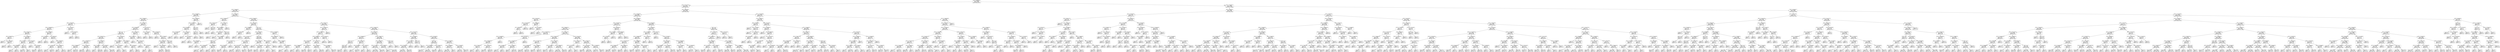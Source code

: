 digraph Tree {
node [shape=box] ;
0 [label="X[2] <= 82969456.0\ngini = 0.4999\nsamples = 44030\nvalue = [21653, 22377]"] ;
1 [label="X[12] <= 95175776.0\ngini = 0.4981\nsamples = 9200\nvalue = [4883, 4317]"] ;
0 -> 1 [labeldistance=2.5, labelangle=45, headlabel="True"] ;
2 [label="X[1] <= 70562656.0\ngini = 0.4925\nsamples = 4000\nvalue = [2245, 1755]"] ;
1 -> 2 ;
3 [label="X[0] <= 122432864.0\ngini = 0.4659\nsamples = 590\nvalue = [372, 218]"] ;
2 -> 3 ;
4 [label="X[9] <= 70849584.0\ngini = 0.4559\nsamples = 552\nvalue = [358, 194]"] ;
3 -> 4 ;
5 [label="X[3] <= 126407856.0\ngini = 0.499\nsamples = 111\nvalue = [58, 53]"] ;
4 -> 5 ;
6 [label="X[3] <= 104876048.0\ngini = 0.4875\nsamples = 95\nvalue = [55, 40]"] ;
5 -> 6 ;
7 [label="X[4] <= 72287072.0\ngini = 0.4989\nsamples = 63\nvalue = [30, 33]"] ;
6 -> 7 ;
8 [label="X[9] <= 67962256.0\ngini = 0.32\nsamples = 10\nvalue = [8, 2]"] ;
7 -> 8 ;
9 [label="gini = 0.0\nsamples = 7\nvalue = [7, 0]"] ;
8 -> 9 ;
10 [label="X[3] <= 69474464.0\ngini = 0.4444\nsamples = 3\nvalue = [1, 2]"] ;
8 -> 10 ;
11 [label="gini = 0.0\nsamples = 2\nvalue = [0, 2]"] ;
10 -> 11 ;
12 [label="gini = 0.0\nsamples = 1\nvalue = [1, 0]"] ;
10 -> 12 ;
13 [label="X[7] <= 89706912.0\ngini = 0.4856\nsamples = 53\nvalue = [22, 31]"] ;
7 -> 13 ;
14 [label="X[0] <= 72941592.0\ngini = 0.355\nsamples = 26\nvalue = [6, 20]"] ;
13 -> 14 ;
15 [label="X[10] <= 68954080.0\ngini = 0.4444\nsamples = 6\nvalue = [4, 2]"] ;
14 -> 15 ;
16 [label="gini = 0.0\nsamples = 2\nvalue = [0, 2]"] ;
15 -> 16 ;
17 [label="gini = 0.0\nsamples = 4\nvalue = [4, 0]"] ;
15 -> 17 ;
18 [label="X[31] <= 0.5\ngini = 0.18\nsamples = 20\nvalue = [2, 18]"] ;
14 -> 18 ;
19 [label="gini = 0.0997\nsamples = 19\nvalue = [1, 18]"] ;
18 -> 19 ;
20 [label="gini = 0.0\nsamples = 1\nvalue = [1, 0]"] ;
18 -> 20 ;
21 [label="X[0] <= 100761056.0\ngini = 0.4829\nsamples = 27\nvalue = [16, 11]"] ;
13 -> 21 ;
22 [label="gini = 0.0\nsamples = 7\nvalue = [7, 0]"] ;
21 -> 22 ;
23 [label="X[1] <= 65702500.0\ngini = 0.495\nsamples = 20\nvalue = [9, 11]"] ;
21 -> 23 ;
24 [label="gini = 0.2449\nsamples = 7\nvalue = [6, 1]"] ;
23 -> 24 ;
25 [label="gini = 0.355\nsamples = 13\nvalue = [3, 10]"] ;
23 -> 25 ;
26 [label="X[8] <= 67806800.0\ngini = 0.3418\nsamples = 32\nvalue = [25, 7]"] ;
6 -> 26 ;
27 [label="X[11] <= 66610936.0\ngini = 0.48\nsamples = 5\nvalue = [2, 3]"] ;
26 -> 27 ;
28 [label="gini = 0.0\nsamples = 2\nvalue = [2, 0]"] ;
27 -> 28 ;
29 [label="gini = 0.0\nsamples = 3\nvalue = [0, 3]"] ;
27 -> 29 ;
30 [label="X[1] <= 64907184.0\ngini = 0.2524\nsamples = 27\nvalue = [23, 4]"] ;
26 -> 30 ;
31 [label="gini = 0.0\nsamples = 1\nvalue = [0, 1]"] ;
30 -> 31 ;
32 [label="X[11] <= 65935904.0\ngini = 0.2041\nsamples = 26\nvalue = [23, 3]"] ;
30 -> 32 ;
33 [label="X[1] <= 65022728.0\ngini = 0.48\nsamples = 5\nvalue = [3, 2]"] ;
32 -> 33 ;
34 [label="gini = 0.0\nsamples = 2\nvalue = [2, 0]"] ;
33 -> 34 ;
35 [label="gini = 0.4444\nsamples = 3\nvalue = [1, 2]"] ;
33 -> 35 ;
36 [label="X[10] <= 68233744.0\ngini = 0.0907\nsamples = 21\nvalue = [20, 1]"] ;
32 -> 36 ;
37 [label="gini = 0.0\nsamples = 1\nvalue = [0, 1]"] ;
36 -> 37 ;
38 [label="gini = 0.0\nsamples = 20\nvalue = [20, 0]"] ;
36 -> 38 ;
39 [label="X[1] <= 70125920.0\ngini = 0.3047\nsamples = 16\nvalue = [3, 13]"] ;
5 -> 39 ;
40 [label="gini = 0.0\nsamples = 11\nvalue = [0, 11]"] ;
39 -> 40 ;
41 [label="X[3] <= 132479264.0\ngini = 0.48\nsamples = 5\nvalue = [3, 2]"] ;
39 -> 41 ;
42 [label="gini = 0.0\nsamples = 2\nvalue = [0, 2]"] ;
41 -> 42 ;
43 [label="gini = 0.0\nsamples = 3\nvalue = [3, 0]"] ;
41 -> 43 ;
44 [label="X[0] <= 87059912.0\ngini = 0.435\nsamples = 441\nvalue = [300, 141]"] ;
4 -> 44 ;
45 [label="X[7] <= 89726528.0\ngini = 0.4627\nsamples = 322\nvalue = [205, 117]"] ;
44 -> 45 ;
46 [label="X[33] <= 0.5\ngini = 0.448\nsamples = 304\nvalue = [201, 103]"] ;
45 -> 46 ;
47 [label="X[1] <= 66515216.0\ngini = 0.4347\nsamples = 285\nvalue = [194, 91]"] ;
46 -> 47 ;
48 [label="X[3] <= 119635968.0\ngini = 0.478\nsamples = 162\nvalue = [98, 64]"] ;
47 -> 48 ;
49 [label="X[13] <= 70619984.0\ngini = 0.3389\nsamples = 37\nvalue = [29, 8]"] ;
48 -> 49 ;
50 [label="gini = 0.32\nsamples = 5\nvalue = [1, 4]"] ;
49 -> 50 ;
51 [label="gini = 0.2188\nsamples = 32\nvalue = [28, 4]"] ;
49 -> 51 ;
52 [label="X[10] <= 136124576.0\ngini = 0.4946\nsamples = 125\nvalue = [69, 56]"] ;
48 -> 52 ;
53 [label="gini = 0.4997\nsamples = 115\nvalue = [59, 56]"] ;
52 -> 53 ;
54 [label="gini = 0.0\nsamples = 10\nvalue = [10, 0]"] ;
52 -> 54 ;
55 [label="X[1] <= 70259848.0\ngini = 0.3427\nsamples = 123\nvalue = [96, 27]"] ;
47 -> 55 ;
56 [label="X[9] <= 71248456.0\ngini = 0.1823\nsamples = 69\nvalue = [62, 7]"] ;
55 -> 56 ;
57 [label="gini = 0.0\nsamples = 1\nvalue = [0, 1]"] ;
56 -> 57 ;
58 [label="gini = 0.1609\nsamples = 68\nvalue = [62, 6]"] ;
56 -> 58 ;
59 [label="X[8] <= 67672536.0\ngini = 0.4664\nsamples = 54\nvalue = [34, 20]"] ;
55 -> 59 ;
60 [label="gini = 0.0\nsamples = 9\nvalue = [9, 0]"] ;
59 -> 60 ;
61 [label="gini = 0.4938\nsamples = 45\nvalue = [25, 20]"] ;
59 -> 61 ;
62 [label="X[3] <= 120135760.0\ngini = 0.4654\nsamples = 19\nvalue = [7, 12]"] ;
46 -> 62 ;
63 [label="X[3] <= 101936960.0\ngini = 0.4688\nsamples = 8\nvalue = [5, 3]"] ;
62 -> 63 ;
64 [label="gini = 0.0\nsamples = 2\nvalue = [0, 2]"] ;
63 -> 64 ;
65 [label="X[13] <= 111379088.0\ngini = 0.2778\nsamples = 6\nvalue = [5, 1]"] ;
63 -> 65 ;
66 [label="gini = 0.0\nsamples = 5\nvalue = [5, 0]"] ;
65 -> 66 ;
67 [label="gini = 0.0\nsamples = 1\nvalue = [0, 1]"] ;
65 -> 67 ;
68 [label="X[7] <= 63899416.0\ngini = 0.2975\nsamples = 11\nvalue = [2, 9]"] ;
62 -> 68 ;
69 [label="gini = 0.0\nsamples = 1\nvalue = [1, 0]"] ;
68 -> 69 ;
70 [label="X[5] <= 64232688.0\ngini = 0.18\nsamples = 10\nvalue = [1, 9]"] ;
68 -> 70 ;
71 [label="gini = 0.0\nsamples = 1\nvalue = [1, 0]"] ;
70 -> 71 ;
72 [label="gini = 0.0\nsamples = 9\nvalue = [0, 9]"] ;
70 -> 72 ;
73 [label="X[6] <= 121842816.0\ngini = 0.3457\nsamples = 18\nvalue = [4, 14]"] ;
45 -> 73 ;
74 [label="X[0] <= 73448112.0\ngini = 0.2188\nsamples = 16\nvalue = [2, 14]"] ;
73 -> 74 ;
75 [label="gini = 0.0\nsamples = 1\nvalue = [1, 0]"] ;
74 -> 75 ;
76 [label="X[3] <= 126431104.0\ngini = 0.1244\nsamples = 15\nvalue = [1, 14]"] ;
74 -> 76 ;
77 [label="gini = 0.0\nsamples = 13\nvalue = [0, 13]"] ;
76 -> 77 ;
78 [label="X[1] <= 67531464.0\ngini = 0.5\nsamples = 2\nvalue = [1, 1]"] ;
76 -> 78 ;
79 [label="gini = 0.0\nsamples = 1\nvalue = [0, 1]"] ;
78 -> 79 ;
80 [label="gini = 0.0\nsamples = 1\nvalue = [1, 0]"] ;
78 -> 80 ;
81 [label="gini = 0.0\nsamples = 2\nvalue = [2, 0]"] ;
73 -> 81 ;
82 [label="X[12] <= 64371564.0\ngini = 0.322\nsamples = 119\nvalue = [95, 24]"] ;
44 -> 82 ;
83 [label="X[11] <= 71401360.0\ngini = 0.4444\nsamples = 6\nvalue = [2, 4]"] ;
82 -> 83 ;
84 [label="gini = 0.0\nsamples = 2\nvalue = [2, 0]"] ;
83 -> 84 ;
85 [label="gini = 0.0\nsamples = 4\nvalue = [0, 4]"] ;
83 -> 85 ;
86 [label="X[11] <= 65451400.0\ngini = 0.2913\nsamples = 113\nvalue = [93, 20]"] ;
82 -> 86 ;
87 [label="gini = 0.0\nsamples = 2\nvalue = [0, 2]"] ;
86 -> 87 ;
88 [label="X[8] <= 97785640.0\ngini = 0.2717\nsamples = 111\nvalue = [93, 18]"] ;
86 -> 88 ;
89 [label="X[10] <= 68160048.0\ngini = 0.2524\nsamples = 108\nvalue = [92, 16]"] ;
88 -> 89 ;
90 [label="gini = 0.0\nsamples = 1\nvalue = [0, 1]"] ;
89 -> 90 ;
91 [label="X[6] <= 93670880.0\ngini = 0.2411\nsamples = 107\nvalue = [92, 15]"] ;
89 -> 91 ;
92 [label="gini = 0.3694\nsamples = 45\nvalue = [34, 11]"] ;
91 -> 92 ;
93 [label="gini = 0.1207\nsamples = 62\nvalue = [58, 4]"] ;
91 -> 93 ;
94 [label="X[15] <= 0.5\ngini = 0.4444\nsamples = 3\nvalue = [1, 2]"] ;
88 -> 94 ;
95 [label="gini = 0.0\nsamples = 1\nvalue = [1, 0]"] ;
94 -> 95 ;
96 [label="gini = 0.0\nsamples = 2\nvalue = [0, 2]"] ;
94 -> 96 ;
97 [label="X[10] <= 79922856.0\ngini = 0.4654\nsamples = 38\nvalue = [14, 24]"] ;
3 -> 97 ;
98 [label="X[10] <= 69274896.0\ngini = 0.497\nsamples = 26\nvalue = [14, 12]"] ;
97 -> 98 ;
99 [label="X[12] <= 84149952.0\ngini = 0.4444\nsamples = 15\nvalue = [5, 10]"] ;
98 -> 99 ;
100 [label="X[11] <= 65749528.0\ngini = 0.1975\nsamples = 9\nvalue = [1, 8]"] ;
99 -> 100 ;
101 [label="gini = 0.0\nsamples = 1\nvalue = [1, 0]"] ;
100 -> 101 ;
102 [label="gini = 0.0\nsamples = 8\nvalue = [0, 8]"] ;
100 -> 102 ;
103 [label="X[7] <= 113158472.0\ngini = 0.4444\nsamples = 6\nvalue = [4, 2]"] ;
99 -> 103 ;
104 [label="gini = 0.0\nsamples = 1\nvalue = [0, 1]"] ;
103 -> 104 ;
105 [label="X[6] <= 101592512.0\ngini = 0.32\nsamples = 5\nvalue = [4, 1]"] ;
103 -> 105 ;
106 [label="gini = 0.0\nsamples = 1\nvalue = [0, 1]"] ;
105 -> 106 ;
107 [label="gini = 0.0\nsamples = 4\nvalue = [4, 0]"] ;
105 -> 107 ;
108 [label="X[27] <= 0.5\ngini = 0.2975\nsamples = 11\nvalue = [9, 2]"] ;
98 -> 108 ;
109 [label="X[14] <= 0.5\ngini = 0.18\nsamples = 10\nvalue = [9, 1]"] ;
108 -> 109 ;
110 [label="gini = 0.0\nsamples = 9\nvalue = [9, 0]"] ;
109 -> 110 ;
111 [label="gini = 0.0\nsamples = 1\nvalue = [0, 1]"] ;
109 -> 111 ;
112 [label="gini = 0.0\nsamples = 1\nvalue = [0, 1]"] ;
108 -> 112 ;
113 [label="gini = 0.0\nsamples = 12\nvalue = [0, 12]"] ;
97 -> 113 ;
114 [label="X[1] <= 70654368.0\ngini = 0.4951\nsamples = 3410\nvalue = [1873, 1537]"] ;
2 -> 114 ;
115 [label="X[10] <= 73064608.0\ngini = 0.4175\nsamples = 64\nvalue = [19, 45]"] ;
114 -> 115 ;
116 [label="X[3] <= 74647792.0\ngini = 0.4444\nsamples = 9\nvalue = [6, 3]"] ;
115 -> 116 ;
117 [label="gini = 0.0\nsamples = 2\nvalue = [0, 2]"] ;
116 -> 117 ;
118 [label="X[24] <= 0.5\ngini = 0.2449\nsamples = 7\nvalue = [6, 1]"] ;
116 -> 118 ;
119 [label="gini = 0.0\nsamples = 6\nvalue = [6, 0]"] ;
118 -> 119 ;
120 [label="gini = 0.0\nsamples = 1\nvalue = [0, 1]"] ;
118 -> 120 ;
121 [label="X[2] <= 78794120.0\ngini = 0.361\nsamples = 55\nvalue = [13, 42]"] ;
115 -> 121 ;
122 [label="X[8] <= 67618368.0\ngini = 0.3289\nsamples = 53\nvalue = [11, 42]"] ;
121 -> 122 ;
123 [label="X[6] <= 91811968.0\ngini = 0.48\nsamples = 5\nvalue = [3, 2]"] ;
122 -> 123 ;
124 [label="gini = 0.0\nsamples = 3\nvalue = [3, 0]"] ;
123 -> 124 ;
125 [label="gini = 0.0\nsamples = 2\nvalue = [0, 2]"] ;
123 -> 125 ;
126 [label="X[20] <= 0.5\ngini = 0.2778\nsamples = 48\nvalue = [8, 40]"] ;
122 -> 126 ;
127 [label="X[0] <= 72099632.0\ngini = 0.2268\nsamples = 46\nvalue = [6, 40]"] ;
126 -> 127 ;
128 [label="X[8] <= 68818896.0\ngini = 0.4444\nsamples = 3\nvalue = [2, 1]"] ;
127 -> 128 ;
129 [label="gini = 0.0\nsamples = 1\nvalue = [0, 1]"] ;
128 -> 129 ;
130 [label="gini = 0.0\nsamples = 2\nvalue = [2, 0]"] ;
128 -> 130 ;
131 [label="X[30] <= 0.5\ngini = 0.1687\nsamples = 43\nvalue = [4, 39]"] ;
127 -> 131 ;
132 [label="X[5] <= 109512880.0\ngini = 0.0605\nsamples = 32\nvalue = [1, 31]"] ;
131 -> 132 ;
133 [label="gini = 0.0\nsamples = 30\nvalue = [0, 30]"] ;
132 -> 133 ;
134 [label="gini = 0.5\nsamples = 2\nvalue = [1, 1]"] ;
132 -> 134 ;
135 [label="X[9] <= 99892032.0\ngini = 0.3967\nsamples = 11\nvalue = [3, 8]"] ;
131 -> 135 ;
136 [label="gini = 0.0\nsamples = 6\nvalue = [0, 6]"] ;
135 -> 136 ;
137 [label="gini = 0.48\nsamples = 5\nvalue = [3, 2]"] ;
135 -> 137 ;
138 [label="gini = 0.0\nsamples = 2\nvalue = [2, 0]"] ;
126 -> 138 ;
139 [label="gini = 0.0\nsamples = 2\nvalue = [2, 0]"] ;
121 -> 139 ;
140 [label="X[8] <= 67806800.0\ngini = 0.4941\nsamples = 3346\nvalue = [1854, 1492]"] ;
114 -> 140 ;
141 [label="X[10] <= 68734992.0\ngini = 0.4612\nsamples = 280\nvalue = [179, 101]"] ;
140 -> 141 ;
142 [label="X[7] <= 76986936.0\ngini = 0.4082\nsamples = 14\nvalue = [4, 10]"] ;
141 -> 142 ;
143 [label="X[0] <= 68811336.0\ngini = 0.32\nsamples = 5\nvalue = [4, 1]"] ;
142 -> 143 ;
144 [label="gini = 0.0\nsamples = 1\nvalue = [0, 1]"] ;
143 -> 144 ;
145 [label="gini = 0.0\nsamples = 4\nvalue = [4, 0]"] ;
143 -> 145 ;
146 [label="gini = 0.0\nsamples = 9\nvalue = [0, 9]"] ;
142 -> 146 ;
147 [label="X[16] <= 0.5\ngini = 0.4501\nsamples = 266\nvalue = [175, 91]"] ;
141 -> 147 ;
148 [label="X[2] <= 73440448.0\ngini = 0.4361\nsamples = 249\nvalue = [169, 80]"] ;
147 -> 148 ;
149 [label="X[3] <= 101721872.0\ngini = 0.3971\nsamples = 183\nvalue = [133, 50]"] ;
148 -> 149 ;
150 [label="X[11] <= 130097872.0\ngini = 0.142\nsamples = 39\nvalue = [36, 3]"] ;
149 -> 150 ;
151 [label="X[6] <= 81760192.0\ngini = 0.0997\nsamples = 38\nvalue = [36, 2]"] ;
150 -> 151 ;
152 [label="gini = 0.3457\nsamples = 9\nvalue = [7, 2]"] ;
151 -> 152 ;
153 [label="gini = 0.0\nsamples = 29\nvalue = [29, 0]"] ;
151 -> 153 ;
154 [label="gini = 0.0\nsamples = 1\nvalue = [0, 1]"] ;
150 -> 154 ;
155 [label="X[11] <= 119573200.0\ngini = 0.4397\nsamples = 144\nvalue = [97, 47]"] ;
149 -> 155 ;
156 [label="X[9] <= 92777792.0\ngini = 0.4032\nsamples = 125\nvalue = [90, 35]"] ;
155 -> 156 ;
157 [label="gini = 0.498\nsamples = 47\nvalue = [25, 22]"] ;
156 -> 157 ;
158 [label="gini = 0.2778\nsamples = 78\nvalue = [65, 13]"] ;
156 -> 158 ;
159 [label="X[4] <= 130185392.0\ngini = 0.4654\nsamples = 19\nvalue = [7, 12]"] ;
155 -> 159 ;
160 [label="gini = 0.2975\nsamples = 11\nvalue = [2, 9]"] ;
159 -> 160 ;
161 [label="gini = 0.4688\nsamples = 8\nvalue = [5, 3]"] ;
159 -> 161 ;
162 [label="X[30] <= 0.5\ngini = 0.4959\nsamples = 66\nvalue = [36, 30]"] ;
148 -> 162 ;
163 [label="X[10] <= 72910000.0\ngini = 0.4994\nsamples = 56\nvalue = [27, 29]"] ;
162 -> 163 ;
164 [label="gini = 0.0\nsamples = 5\nvalue = [5, 0]"] ;
163 -> 164 ;
165 [label="X[12] <= 81202208.0\ngini = 0.4906\nsamples = 51\nvalue = [22, 29]"] ;
163 -> 165 ;
166 [label="gini = 0.4121\nsamples = 31\nvalue = [9, 22]"] ;
165 -> 166 ;
167 [label="gini = 0.455\nsamples = 20\nvalue = [13, 7]"] ;
165 -> 167 ;
168 [label="X[13] <= 85307008.0\ngini = 0.18\nsamples = 10\nvalue = [9, 1]"] ;
162 -> 168 ;
169 [label="X[5] <= 84154144.0\ngini = 0.5\nsamples = 2\nvalue = [1, 1]"] ;
168 -> 169 ;
170 [label="gini = 0.0\nsamples = 1\nvalue = [1, 0]"] ;
169 -> 170 ;
171 [label="gini = 0.0\nsamples = 1\nvalue = [0, 1]"] ;
169 -> 171 ;
172 [label="gini = 0.0\nsamples = 8\nvalue = [8, 0]"] ;
168 -> 172 ;
173 [label="X[6] <= 113793616.0\ngini = 0.4567\nsamples = 17\nvalue = [6, 11]"] ;
147 -> 173 ;
174 [label="X[10] <= 86961008.0\ngini = 0.3367\nsamples = 14\nvalue = [3, 11]"] ;
173 -> 174 ;
175 [label="gini = 0.0\nsamples = 6\nvalue = [0, 6]"] ;
174 -> 175 ;
176 [label="X[13] <= 71946448.0\ngini = 0.4688\nsamples = 8\nvalue = [3, 5]"] ;
174 -> 176 ;
177 [label="gini = 0.0\nsamples = 4\nvalue = [0, 4]"] ;
176 -> 177 ;
178 [label="X[12] <= 68060760.0\ngini = 0.375\nsamples = 4\nvalue = [3, 1]"] ;
176 -> 178 ;
179 [label="gini = 0.0\nsamples = 1\nvalue = [0, 1]"] ;
178 -> 179 ;
180 [label="gini = 0.0\nsamples = 3\nvalue = [3, 0]"] ;
178 -> 180 ;
181 [label="gini = 0.0\nsamples = 3\nvalue = [3, 0]"] ;
173 -> 181 ;
182 [label="X[4] <= 76353712.0\ngini = 0.4957\nsamples = 3066\nvalue = [1675, 1391]"] ;
140 -> 182 ;
183 [label="X[11] <= 130189120.0\ngini = 0.494\nsamples = 182\nvalue = [81, 101]"] ;
182 -> 183 ;
184 [label="X[13] <= 126890792.0\ngini = 0.49\nsamples = 177\nvalue = [76, 101]"] ;
183 -> 184 ;
185 [label="X[13] <= 96934376.0\ngini = 0.4954\nsamples = 166\nvalue = [75, 91]"] ;
184 -> 185 ;
186 [label="X[8] <= 74550416.0\ngini = 0.4114\nsamples = 38\nvalue = [11, 27]"] ;
185 -> 186 ;
187 [label="X[3] <= 73466288.0\ngini = 0.4688\nsamples = 8\nvalue = [5, 3]"] ;
186 -> 187 ;
188 [label="gini = 0.0\nsamples = 5\nvalue = [5, 0]"] ;
187 -> 188 ;
189 [label="gini = 0.0\nsamples = 3\nvalue = [0, 3]"] ;
187 -> 189 ;
190 [label="X[0] <= 130326528.0\ngini = 0.32\nsamples = 30\nvalue = [6, 24]"] ;
186 -> 190 ;
191 [label="gini = 0.2041\nsamples = 26\nvalue = [3, 23]"] ;
190 -> 191 ;
192 [label="gini = 0.375\nsamples = 4\nvalue = [3, 1]"] ;
190 -> 192 ;
193 [label="X[11] <= 88159432.0\ngini = 0.5\nsamples = 128\nvalue = [64, 64]"] ;
185 -> 193 ;
194 [label="X[2] <= 70678304.0\ngini = 0.4931\nsamples = 102\nvalue = [45, 57]"] ;
193 -> 194 ;
195 [label="gini = 0.0\nsamples = 6\nvalue = [0, 6]"] ;
194 -> 195 ;
196 [label="gini = 0.498\nsamples = 96\nvalue = [45, 51]"] ;
194 -> 196 ;
197 [label="X[11] <= 93928752.0\ngini = 0.3935\nsamples = 26\nvalue = [19, 7]"] ;
193 -> 197 ;
198 [label="gini = 0.0\nsamples = 11\nvalue = [11, 0]"] ;
197 -> 198 ;
199 [label="gini = 0.4978\nsamples = 15\nvalue = [8, 7]"] ;
197 -> 199 ;
200 [label="X[0] <= 134129744.0\ngini = 0.1653\nsamples = 11\nvalue = [1, 10]"] ;
184 -> 200 ;
201 [label="gini = 0.0\nsamples = 10\nvalue = [0, 10]"] ;
200 -> 201 ;
202 [label="gini = 0.0\nsamples = 1\nvalue = [1, 0]"] ;
200 -> 202 ;
203 [label="gini = 0.0\nsamples = 5\nvalue = [5, 0]"] ;
183 -> 203 ;
204 [label="X[10] <= 104000128.0\ngini = 0.4944\nsamples = 2884\nvalue = [1594, 1290]"] ;
182 -> 204 ;
205 [label="X[4] <= 81285664.0\ngini = 0.4872\nsamples = 1448\nvalue = [840, 608]"] ;
204 -> 205 ;
206 [label="X[2] <= 78250896.0\ngini = 0.3702\nsamples = 53\nvalue = [40, 13]"] ;
205 -> 206 ;
207 [label="X[33] <= 0.5\ngini = 0.213\nsamples = 33\nvalue = [29, 4]"] ;
206 -> 207 ;
208 [label="X[23] <= 0.5\ngini = 0.1699\nsamples = 32\nvalue = [29, 3]"] ;
207 -> 208 ;
209 [label="gini = 0.1207\nsamples = 31\nvalue = [29, 2]"] ;
208 -> 209 ;
210 [label="gini = 0.0\nsamples = 1\nvalue = [0, 1]"] ;
208 -> 210 ;
211 [label="gini = 0.0\nsamples = 1\nvalue = [0, 1]"] ;
207 -> 211 ;
212 [label="X[8] <= 80872352.0\ngini = 0.495\nsamples = 20\nvalue = [11, 9]"] ;
206 -> 212 ;
213 [label="X[0] <= 85743336.0\ngini = 0.3457\nsamples = 9\nvalue = [2, 7]"] ;
212 -> 213 ;
214 [label="gini = 0.0\nsamples = 1\nvalue = [1, 0]"] ;
213 -> 214 ;
215 [label="gini = 0.2188\nsamples = 8\nvalue = [1, 7]"] ;
213 -> 215 ;
216 [label="X[3] <= 71497704.0\ngini = 0.2975\nsamples = 11\nvalue = [9, 2]"] ;
212 -> 216 ;
217 [label="gini = 0.0\nsamples = 2\nvalue = [0, 2]"] ;
216 -> 217 ;
218 [label="gini = 0.0\nsamples = 9\nvalue = [9, 0]"] ;
216 -> 218 ;
219 [label="X[11] <= 130691472.0\ngini = 0.4892\nsamples = 1395\nvalue = [800, 595]"] ;
205 -> 219 ;
220 [label="X[4] <= 132393208.0\ngini = 0.4901\nsamples = 1383\nvalue = [789, 594]"] ;
219 -> 220 ;
221 [label="X[3] <= 127165472.0\ngini = 0.4873\nsamples = 1287\nvalue = [746, 541]"] ;
220 -> 221 ;
222 [label="gini = 0.4896\nsamples = 1239\nvalue = [709, 530]"] ;
221 -> 222 ;
223 [label="gini = 0.3533\nsamples = 48\nvalue = [37, 11]"] ;
221 -> 223 ;
224 [label="X[13] <= 76687952.0\ngini = 0.4946\nsamples = 96\nvalue = [43, 53]"] ;
220 -> 224 ;
225 [label="gini = 0.0\nsamples = 7\nvalue = [7, 0]"] ;
224 -> 225 ;
226 [label="gini = 0.4818\nsamples = 89\nvalue = [36, 53]"] ;
224 -> 226 ;
227 [label="X[31] <= 0.5\ngini = 0.1528\nsamples = 12\nvalue = [11, 1]"] ;
219 -> 227 ;
228 [label="gini = 0.0\nsamples = 11\nvalue = [11, 0]"] ;
227 -> 228 ;
229 [label="gini = 0.0\nsamples = 1\nvalue = [0, 1]"] ;
227 -> 229 ;
230 [label="X[11] <= 87311840.0\ngini = 0.4987\nsamples = 1436\nvalue = [754, 682]"] ;
204 -> 230 ;
231 [label="X[7] <= 124781968.0\ngini = 0.4969\nsamples = 382\nvalue = [176, 206]"] ;
230 -> 231 ;
232 [label="X[7] <= 119779448.0\ngini = 0.499\nsamples = 366\nvalue = [175, 191]"] ;
231 -> 232 ;
233 [label="X[3] <= 132252544.0\ngini = 0.4978\nsamples = 358\nvalue = [167, 191]"] ;
232 -> 233 ;
234 [label="gini = 0.4932\nsamples = 326\nvalue = [144, 182]"] ;
233 -> 234 ;
235 [label="gini = 0.4043\nsamples = 32\nvalue = [23, 9]"] ;
233 -> 235 ;
236 [label="gini = 0.0\nsamples = 8\nvalue = [8, 0]"] ;
232 -> 236 ;
237 [label="X[35] <= 0.5\ngini = 0.1172\nsamples = 16\nvalue = [1, 15]"] ;
231 -> 237 ;
238 [label="gini = 0.0\nsamples = 15\nvalue = [0, 15]"] ;
237 -> 238 ;
239 [label="gini = 0.0\nsamples = 1\nvalue = [1, 0]"] ;
237 -> 239 ;
240 [label="X[6] <= 88715368.0\ngini = 0.4953\nsamples = 1054\nvalue = [578, 476]"] ;
230 -> 240 ;
241 [label="X[35] <= 0.5\ngini = 0.4863\nsamples = 676\nvalue = [394, 282]"] ;
240 -> 241 ;
242 [label="X[11] <= 93206600.0\ngini = 0.4814\nsamples = 654\nvalue = [390, 264]"] ;
241 -> 242 ;
243 [label="gini = 0.3851\nsamples = 73\nvalue = [54, 19]"] ;
242 -> 243 ;
244 [label="gini = 0.4877\nsamples = 581\nvalue = [336, 245]"] ;
242 -> 244 ;
245 [label="X[10] <= 124491152.0\ngini = 0.2975\nsamples = 22\nvalue = [4, 18]"] ;
241 -> 245 ;
246 [label="gini = 0.4444\nsamples = 6\nvalue = [4, 2]"] ;
245 -> 246 ;
247 [label="gini = 0.0\nsamples = 16\nvalue = [0, 16]"] ;
245 -> 247 ;
248 [label="X[12] <= 87109664.0\ngini = 0.4997\nsamples = 378\nvalue = [184, 194]"] ;
240 -> 248 ;
249 [label="X[6] <= 122306688.0\ngini = 0.4976\nsamples = 277\nvalue = [148, 129]"] ;
248 -> 249 ;
250 [label="gini = 0.4954\nsamples = 270\nvalue = [148, 122]"] ;
249 -> 250 ;
251 [label="gini = 0.0\nsamples = 7\nvalue = [0, 7]"] ;
249 -> 251 ;
252 [label="X[2] <= 78741528.0\ngini = 0.4588\nsamples = 101\nvalue = [36, 65]"] ;
248 -> 252 ;
253 [label="gini = 0.404\nsamples = 89\nvalue = [25, 64]"] ;
252 -> 253 ;
254 [label="gini = 0.1528\nsamples = 12\nvalue = [11, 1]"] ;
252 -> 254 ;
255 [label="X[0] <= 96010296.0\ngini = 0.4999\nsamples = 5200\nvalue = [2638, 2562]"] ;
1 -> 255 ;
256 [label="X[11] <= 65935904.0\ngini = 0.4991\nsamples = 3821\nvalue = [1992, 1829]"] ;
255 -> 256 ;
257 [label="X[6] <= 102017840.0\ngini = 0.3418\nsamples = 32\nvalue = [7, 25]"] ;
256 -> 257 ;
258 [label="X[5] <= 101181520.0\ngini = 0.1528\nsamples = 24\nvalue = [2, 22]"] ;
257 -> 258 ;
259 [label="X[1] <= 66097392.0\ngini = 0.5\nsamples = 4\nvalue = [2, 2]"] ;
258 -> 259 ;
260 [label="gini = 0.0\nsamples = 2\nvalue = [0, 2]"] ;
259 -> 260 ;
261 [label="gini = 0.0\nsamples = 2\nvalue = [2, 0]"] ;
259 -> 261 ;
262 [label="gini = 0.0\nsamples = 20\nvalue = [0, 20]"] ;
258 -> 262 ;
263 [label="X[7] <= 89894736.0\ngini = 0.4688\nsamples = 8\nvalue = [5, 3]"] ;
257 -> 263 ;
264 [label="gini = 0.0\nsamples = 4\nvalue = [4, 0]"] ;
263 -> 264 ;
265 [label="X[8] <= 78140936.0\ngini = 0.375\nsamples = 4\nvalue = [1, 3]"] ;
263 -> 265 ;
266 [label="gini = 0.0\nsamples = 3\nvalue = [0, 3]"] ;
265 -> 266 ;
267 [label="gini = 0.0\nsamples = 1\nvalue = [1, 0]"] ;
265 -> 267 ;
268 [label="X[8] <= 81100800.0\ngini = 0.4989\nsamples = 3789\nvalue = [1985, 1804]"] ;
256 -> 268 ;
269 [label="X[8] <= 81052928.0\ngini = 0.4971\nsamples = 2779\nvalue = [1496, 1283]"] ;
268 -> 269 ;
270 [label="X[6] <= 65665224.0\ngini = 0.4975\nsamples = 2754\nvalue = [1474, 1280]"] ;
269 -> 270 ;
271 [label="X[10] <= 124975280.0\ngini = 0.4847\nsamples = 143\nvalue = [59, 84]"] ;
270 -> 271 ;
272 [label="X[3] <= 131816296.0\ngini = 0.4938\nsamples = 63\nvalue = [35, 28]"] ;
271 -> 272 ;
273 [label="X[12] <= 99945056.0\ngini = 0.4826\nsamples = 59\nvalue = [35, 24]"] ;
272 -> 273 ;
274 [label="X[2] <= 77485744.0\ngini = 0.2778\nsamples = 6\nvalue = [1, 5]"] ;
273 -> 274 ;
275 [label="gini = 0.0\nsamples = 5\nvalue = [0, 5]"] ;
274 -> 275 ;
276 [label="gini = 0.0\nsamples = 1\nvalue = [1, 0]"] ;
274 -> 276 ;
277 [label="X[13] <= 66215196.0\ngini = 0.46\nsamples = 53\nvalue = [34, 19]"] ;
273 -> 277 ;
278 [label="gini = 0.4991\nsamples = 23\nvalue = [11, 12]"] ;
277 -> 278 ;
279 [label="gini = 0.3578\nsamples = 30\nvalue = [23, 7]"] ;
277 -> 279 ;
280 [label="gini = 0.0\nsamples = 4\nvalue = [0, 4]"] ;
272 -> 280 ;
281 [label="X[8] <= 81017680.0\ngini = 0.42\nsamples = 80\nvalue = [24, 56]"] ;
271 -> 281 ;
282 [label="X[10] <= 130190248.0\ngini = 0.3967\nsamples = 77\nvalue = [21, 56]"] ;
281 -> 282 ;
283 [label="X[0] <= 91509632.0\ngini = 0.1913\nsamples = 28\nvalue = [3, 25]"] ;
282 -> 283 ;
284 [label="gini = 0.0\nsamples = 25\nvalue = [0, 25]"] ;
283 -> 284 ;
285 [label="gini = 0.0\nsamples = 3\nvalue = [3, 0]"] ;
283 -> 285 ;
286 [label="X[12] <= 103743872.0\ngini = 0.4648\nsamples = 49\nvalue = [18, 31]"] ;
282 -> 286 ;
287 [label="gini = 0.32\nsamples = 5\nvalue = [4, 1]"] ;
286 -> 287 ;
288 [label="gini = 0.4339\nsamples = 44\nvalue = [14, 30]"] ;
286 -> 288 ;
289 [label="gini = 0.0\nsamples = 3\nvalue = [3, 0]"] ;
281 -> 289 ;
290 [label="X[1] <= 97961776.0\ngini = 0.4965\nsamples = 2611\nvalue = [1415, 1196]"] ;
270 -> 290 ;
291 [label="X[13] <= 76219136.0\ngini = 0.4891\nsamples = 955\nvalue = [548, 407]"] ;
290 -> 291 ;
292 [label="X[4] <= 127156912.0\ngini = 0.426\nsamples = 117\nvalue = [81, 36]"] ;
291 -> 292 ;
293 [label="X[11] <= 93922848.0\ngini = 0.3569\nsamples = 86\nvalue = [66, 20]"] ;
292 -> 293 ;
294 [label="gini = 0.4281\nsamples = 58\nvalue = [40, 18]"] ;
293 -> 294 ;
295 [label="gini = 0.1327\nsamples = 28\nvalue = [26, 2]"] ;
293 -> 295 ;
296 [label="X[0] <= 74842608.0\ngini = 0.4995\nsamples = 31\nvalue = [15, 16]"] ;
292 -> 296 ;
297 [label="gini = 0.3367\nsamples = 14\nvalue = [3, 11]"] ;
296 -> 297 ;
298 [label="gini = 0.4152\nsamples = 17\nvalue = [12, 5]"] ;
296 -> 298 ;
299 [label="X[13] <= 77021840.0\ngini = 0.4934\nsamples = 838\nvalue = [467, 371]"] ;
291 -> 299 ;
300 [label="X[9] <= 114348912.0\ngini = 0.355\nsamples = 26\nvalue = [6, 20]"] ;
299 -> 300 ;
301 [label="gini = 0.1172\nsamples = 16\nvalue = [1, 15]"] ;
300 -> 301 ;
302 [label="gini = 0.5\nsamples = 10\nvalue = [5, 5]"] ;
300 -> 302 ;
303 [label="X[10] <= 126094352.0\ngini = 0.4908\nsamples = 812\nvalue = [461, 351]"] ;
299 -> 303 ;
304 [label="gini = 0.494\nsamples = 768\nvalue = [426, 342]"] ;
303 -> 304 ;
305 [label="gini = 0.3254\nsamples = 44\nvalue = [35, 9]"] ;
303 -> 305 ;
306 [label="X[13] <= 65110136.0\ngini = 0.4989\nsamples = 1656\nvalue = [867, 789]"] ;
290 -> 306 ;
307 [label="X[12] <= 103202112.0\ngini = 0.1975\nsamples = 9\nvalue = [1, 8]"] ;
306 -> 307 ;
308 [label="X[10] <= 107751280.0\ngini = 0.5\nsamples = 2\nvalue = [1, 1]"] ;
307 -> 308 ;
309 [label="gini = 0.0\nsamples = 1\nvalue = [1, 0]"] ;
308 -> 309 ;
310 [label="gini = 0.0\nsamples = 1\nvalue = [0, 1]"] ;
308 -> 310 ;
311 [label="gini = 0.0\nsamples = 7\nvalue = [0, 7]"] ;
307 -> 311 ;
312 [label="X[2] <= 79044712.0\ngini = 0.4987\nsamples = 1647\nvalue = [866, 781]"] ;
306 -> 312 ;
313 [label="X[1] <= 102173296.0\ngini = 0.498\nsamples = 1584\nvalue = [842, 742]"] ;
312 -> 313 ;
314 [label="gini = 0.3935\nsamples = 26\nvalue = [7, 19]"] ;
313 -> 314 ;
315 [label="gini = 0.4974\nsamples = 1558\nvalue = [835, 723]"] ;
313 -> 315 ;
316 [label="X[12] <= 126916880.0\ngini = 0.4717\nsamples = 63\nvalue = [24, 39]"] ;
312 -> 316 ;
317 [label="gini = 0.4314\nsamples = 54\nvalue = [17, 37]"] ;
316 -> 317 ;
318 [label="gini = 0.3457\nsamples = 9\nvalue = [7, 2]"] ;
316 -> 318 ;
319 [label="X[0] <= 84023584.0\ngini = 0.2112\nsamples = 25\nvalue = [22, 3]"] ;
269 -> 319 ;
320 [label="X[2] <= 72819520.0\ngini = 0.0868\nsamples = 22\nvalue = [21, 1]"] ;
319 -> 320 ;
321 [label="X[2] <= 72555120.0\ngini = 0.32\nsamples = 5\nvalue = [4, 1]"] ;
320 -> 321 ;
322 [label="gini = 0.0\nsamples = 4\nvalue = [4, 0]"] ;
321 -> 322 ;
323 [label="gini = 0.0\nsamples = 1\nvalue = [0, 1]"] ;
321 -> 323 ;
324 [label="gini = 0.0\nsamples = 17\nvalue = [17, 0]"] ;
320 -> 324 ;
325 [label="X[6] <= 84098208.0\ngini = 0.4444\nsamples = 3\nvalue = [1, 2]"] ;
319 -> 325 ;
326 [label="gini = 0.0\nsamples = 1\nvalue = [1, 0]"] ;
325 -> 326 ;
327 [label="gini = 0.0\nsamples = 2\nvalue = [0, 2]"] ;
325 -> 327 ;
328 [label="X[4] <= 92018928.0\ngini = 0.4995\nsamples = 1010\nvalue = [489, 521]"] ;
268 -> 328 ;
329 [label="X[4] <= 82038928.0\ngini = 0.4828\nsamples = 275\nvalue = [112, 163]"] ;
328 -> 329 ;
330 [label="X[5] <= 133722960.0\ngini = 0.4999\nsamples = 144\nvalue = [71, 73]"] ;
329 -> 330 ;
331 [label="X[5] <= 128995208.0\ngini = 0.499\nsamples = 134\nvalue = [70, 64]"] ;
330 -> 331 ;
332 [label="X[11] <= 100700736.0\ngini = 0.4978\nsamples = 105\nvalue = [49, 56]"] ;
331 -> 332 ;
333 [label="X[5] <= 128450752.0\ngini = 0.4956\nsamples = 75\nvalue = [41, 34]"] ;
332 -> 333 ;
334 [label="gini = 0.4835\nsamples = 66\nvalue = [39, 27]"] ;
333 -> 334 ;
335 [label="gini = 0.3457\nsamples = 9\nvalue = [2, 7]"] ;
333 -> 335 ;
336 [label="X[8] <= 98802576.0\ngini = 0.3911\nsamples = 30\nvalue = [8, 22]"] ;
332 -> 336 ;
337 [label="gini = 0.3018\nsamples = 27\nvalue = [5, 22]"] ;
336 -> 337 ;
338 [label="gini = 0.0\nsamples = 3\nvalue = [3, 0]"] ;
336 -> 338 ;
339 [label="X[7] <= 99966992.0\ngini = 0.3995\nsamples = 29\nvalue = [21, 8]"] ;
331 -> 339 ;
340 [label="X[6] <= 71497936.0\ngini = 0.2355\nsamples = 22\nvalue = [19, 3]"] ;
339 -> 340 ;
341 [label="gini = 0.4444\nsamples = 3\nvalue = [1, 2]"] ;
340 -> 341 ;
342 [label="gini = 0.0997\nsamples = 19\nvalue = [18, 1]"] ;
340 -> 342 ;
343 [label="X[9] <= 106770576.0\ngini = 0.4082\nsamples = 7\nvalue = [2, 5]"] ;
339 -> 343 ;
344 [label="gini = 0.0\nsamples = 2\nvalue = [2, 0]"] ;
343 -> 344 ;
345 [label="gini = 0.0\nsamples = 5\nvalue = [0, 5]"] ;
343 -> 345 ;
346 [label="X[2] <= 72625528.0\ngini = 0.18\nsamples = 10\nvalue = [1, 9]"] ;
330 -> 346 ;
347 [label="gini = 0.0\nsamples = 1\nvalue = [1, 0]"] ;
346 -> 347 ;
348 [label="gini = 0.0\nsamples = 9\nvalue = [0, 9]"] ;
346 -> 348 ;
349 [label="X[2] <= 72352720.0\ngini = 0.43\nsamples = 131\nvalue = [41, 90]"] ;
329 -> 349 ;
350 [label="gini = 0.0\nsamples = 3\nvalue = [3, 0]"] ;
349 -> 350 ;
351 [label="X[8] <= 87133904.0\ngini = 0.4175\nsamples = 128\nvalue = [38, 90]"] ;
349 -> 351 ;
352 [label="X[9] <= 81274448.0\ngini = 0.3634\nsamples = 88\nvalue = [21, 67]"] ;
351 -> 352 ;
353 [label="X[0] <= 87195904.0\ngini = 0.4959\nsamples = 11\nvalue = [6, 5]"] ;
352 -> 353 ;
354 [label="gini = 0.0\nsamples = 5\nvalue = [5, 0]"] ;
353 -> 354 ;
355 [label="gini = 0.2778\nsamples = 6\nvalue = [1, 5]"] ;
353 -> 355 ;
356 [label="X[1] <= 72961392.0\ngini = 0.3137\nsamples = 77\nvalue = [15, 62]"] ;
352 -> 356 ;
357 [label="gini = 0.0\nsamples = 1\nvalue = [1, 0]"] ;
356 -> 357 ;
358 [label="gini = 0.3006\nsamples = 76\nvalue = [14, 62]"] ;
356 -> 358 ;
359 [label="X[13] <= 85832392.0\ngini = 0.4888\nsamples = 40\nvalue = [17, 23]"] ;
351 -> 359 ;
360 [label="X[13] <= 71738488.0\ngini = 0.3457\nsamples = 9\nvalue = [7, 2]"] ;
359 -> 360 ;
361 [label="gini = 0.4444\nsamples = 3\nvalue = [1, 2]"] ;
360 -> 361 ;
362 [label="gini = 0.0\nsamples = 6\nvalue = [6, 0]"] ;
360 -> 362 ;
363 [label="X[11] <= 109224984.0\ngini = 0.437\nsamples = 31\nvalue = [10, 21]"] ;
359 -> 363 ;
364 [label="gini = 0.4989\nsamples = 21\nvalue = [10, 11]"] ;
363 -> 364 ;
365 [label="gini = 0.0\nsamples = 10\nvalue = [0, 10]"] ;
363 -> 365 ;
366 [label="X[32] <= 0.5\ngini = 0.4997\nsamples = 735\nvalue = [377, 358]"] ;
328 -> 366 ;
367 [label="X[7] <= 119931608.0\ngini = 0.5\nsamples = 721\nvalue = [364, 357]"] ;
366 -> 367 ;
368 [label="X[5] <= 84696624.0\ngini = 0.5\nsamples = 712\nvalue = [355, 357]"] ;
367 -> 368 ;
369 [label="X[5] <= 79586416.0\ngini = 0.3599\nsamples = 34\nvalue = [8, 26]"] ;
368 -> 369 ;
370 [label="X[8] <= 101322672.0\ngini = 0.5\nsamples = 12\nvalue = [6, 6]"] ;
369 -> 370 ;
371 [label="gini = 0.4444\nsamples = 9\nvalue = [3, 6]"] ;
370 -> 371 ;
372 [label="gini = 0.0\nsamples = 3\nvalue = [3, 0]"] ;
370 -> 372 ;
373 [label="X[9] <= 70046816.0\ngini = 0.1653\nsamples = 22\nvalue = [2, 20]"] ;
369 -> 373 ;
374 [label="gini = 0.0\nsamples = 1\nvalue = [1, 0]"] ;
373 -> 374 ;
375 [label="gini = 0.0907\nsamples = 21\nvalue = [1, 20]"] ;
373 -> 375 ;
376 [label="X[3] <= 91499552.0\ngini = 0.4997\nsamples = 678\nvalue = [347, 331]"] ;
368 -> 376 ;
377 [label="X[5] <= 132652880.0\ngini = 0.4588\nsamples = 101\nvalue = [65, 36]"] ;
376 -> 377 ;
378 [label="gini = 0.4286\nsamples = 90\nvalue = [62, 28]"] ;
377 -> 378 ;
379 [label="gini = 0.3967\nsamples = 11\nvalue = [3, 8]"] ;
377 -> 379 ;
380 [label="X[4] <= 106696688.0\ngini = 0.4997\nsamples = 577\nvalue = [282, 295]"] ;
376 -> 380 ;
381 [label="gini = 0.4546\nsamples = 83\nvalue = [29, 54]"] ;
380 -> 381 ;
382 [label="gini = 0.4997\nsamples = 494\nvalue = [253, 241]"] ;
380 -> 382 ;
383 [label="gini = 0.0\nsamples = 9\nvalue = [9, 0]"] ;
367 -> 383 ;
384 [label="X[9] <= 135172512.0\ngini = 0.1327\nsamples = 14\nvalue = [13, 1]"] ;
366 -> 384 ;
385 [label="gini = 0.0\nsamples = 13\nvalue = [13, 0]"] ;
384 -> 385 ;
386 [label="gini = 0.0\nsamples = 1\nvalue = [0, 1]"] ;
384 -> 386 ;
387 [label="X[13] <= 100410888.0\ngini = 0.498\nsamples = 1379\nvalue = [646, 733]"] ;
255 -> 387 ;
388 [label="X[1] <= 70490192.0\ngini = 0.4992\nsamples = 729\nvalue = [379, 350]"] ;
387 -> 388 ;
389 [label="X[8] <= 67937056.0\ngini = 0.355\nsamples = 26\nvalue = [6, 20]"] ;
388 -> 389 ;
390 [label="gini = 0.0\nsamples = 2\nvalue = [2, 0]"] ;
389 -> 390 ;
391 [label="X[8] <= 77702992.0\ngini = 0.2778\nsamples = 24\nvalue = [4, 20]"] ;
389 -> 391 ;
392 [label="gini = 0.0\nsamples = 14\nvalue = [0, 14]"] ;
391 -> 392 ;
393 [label="X[1] <= 69732416.0\ngini = 0.48\nsamples = 10\nvalue = [4, 6]"] ;
391 -> 393 ;
394 [label="X[6] <= 68274944.0\ngini = 0.32\nsamples = 5\nvalue = [4, 1]"] ;
393 -> 394 ;
395 [label="gini = 0.0\nsamples = 1\nvalue = [0, 1]"] ;
394 -> 395 ;
396 [label="gini = 0.0\nsamples = 4\nvalue = [4, 0]"] ;
394 -> 396 ;
397 [label="gini = 0.0\nsamples = 5\nvalue = [0, 5]"] ;
393 -> 397 ;
398 [label="X[9] <= 81077328.0\ngini = 0.4981\nsamples = 703\nvalue = [373, 330]"] ;
388 -> 398 ;
399 [label="X[12] <= 100038608.0\ngini = 0.3694\nsamples = 45\nvalue = [34, 11]"] ;
398 -> 399 ;
400 [label="gini = 0.0\nsamples = 3\nvalue = [0, 3]"] ;
399 -> 400 ;
401 [label="X[10] <= 80869736.0\ngini = 0.3084\nsamples = 42\nvalue = [34, 8]"] ;
399 -> 401 ;
402 [label="gini = 0.0\nsamples = 16\nvalue = [16, 0]"] ;
401 -> 402 ;
403 [label="X[11] <= 87170576.0\ngini = 0.426\nsamples = 26\nvalue = [18, 8]"] ;
401 -> 403 ;
404 [label="X[12] <= 110299040.0\ngini = 0.48\nsamples = 10\nvalue = [4, 6]"] ;
403 -> 404 ;
405 [label="X[9] <= 75768544.0\ngini = 0.4444\nsamples = 6\nvalue = [4, 2]"] ;
404 -> 405 ;
406 [label="gini = 0.4444\nsamples = 3\nvalue = [1, 2]"] ;
405 -> 406 ;
407 [label="gini = 0.0\nsamples = 3\nvalue = [3, 0]"] ;
405 -> 407 ;
408 [label="gini = 0.0\nsamples = 4\nvalue = [0, 4]"] ;
404 -> 408 ;
409 [label="X[2] <= 70819760.0\ngini = 0.2188\nsamples = 16\nvalue = [14, 2]"] ;
403 -> 409 ;
410 [label="gini = 0.0\nsamples = 1\nvalue = [0, 1]"] ;
409 -> 410 ;
411 [label="X[0] <= 133697496.0\ngini = 0.1244\nsamples = 15\nvalue = [14, 1]"] ;
409 -> 411 ;
412 [label="gini = 0.0\nsamples = 14\nvalue = [14, 0]"] ;
411 -> 412 ;
413 [label="gini = 0.0\nsamples = 1\nvalue = [0, 1]"] ;
411 -> 413 ;
414 [label="X[7] <= 113816624.0\ngini = 0.4995\nsamples = 658\nvalue = [339, 319]"] ;
398 -> 414 ;
415 [label="X[8] <= 73959240.0\ngini = 0.4971\nsamples = 420\nvalue = [194, 226]"] ;
414 -> 415 ;
416 [label="X[9] <= 134651776.0\ngini = 0.481\nsamples = 82\nvalue = [49, 33]"] ;
415 -> 416 ;
417 [label="X[9] <= 130567280.0\ngini = 0.4983\nsamples = 68\nvalue = [36, 32]"] ;
416 -> 417 ;
418 [label="X[3] <= 75422560.0\ngini = 0.4898\nsamples = 63\nvalue = [36, 27]"] ;
417 -> 418 ;
419 [label="gini = 0.0\nsamples = 4\nvalue = [0, 4]"] ;
418 -> 419 ;
420 [label="gini = 0.4757\nsamples = 59\nvalue = [36, 23]"] ;
418 -> 420 ;
421 [label="gini = 0.0\nsamples = 5\nvalue = [0, 5]"] ;
417 -> 421 ;
422 [label="X[9] <= 135928016.0\ngini = 0.1327\nsamples = 14\nvalue = [13, 1]"] ;
416 -> 422 ;
423 [label="gini = 0.0\nsamples = 13\nvalue = [13, 0]"] ;
422 -> 423 ;
424 [label="gini = 0.0\nsamples = 1\nvalue = [0, 1]"] ;
422 -> 424 ;
425 [label="X[4] <= 116691824.0\ngini = 0.4899\nsamples = 338\nvalue = [145, 193]"] ;
415 -> 425 ;
426 [label="X[4] <= 115567728.0\ngini = 0.4985\nsamples = 241\nvalue = [114, 127]"] ;
425 -> 426 ;
427 [label="X[7] <= 113446120.0\ngini = 0.495\nsamples = 220\nvalue = [99, 121]"] ;
426 -> 427 ;
428 [label="gini = 0.4978\nsamples = 210\nvalue = [98, 112]"] ;
427 -> 428 ;
429 [label="gini = 0.18\nsamples = 10\nvalue = [1, 9]"] ;
427 -> 429 ;
430 [label="X[9] <= 109441616.0\ngini = 0.4082\nsamples = 21\nvalue = [15, 6]"] ;
426 -> 430 ;
431 [label="gini = 0.375\nsamples = 4\nvalue = [1, 3]"] ;
430 -> 431 ;
432 [label="gini = 0.2907\nsamples = 17\nvalue = [14, 3]"] ;
430 -> 432 ;
433 [label="X[30] <= 0.5\ngini = 0.4349\nsamples = 97\nvalue = [31, 66]"] ;
425 -> 433 ;
434 [label="X[10] <= 126023112.0\ngini = 0.4711\nsamples = 79\nvalue = [30, 49]"] ;
433 -> 434 ;
435 [label="gini = 0.3856\nsamples = 46\nvalue = [12, 34]"] ;
434 -> 435 ;
436 [label="gini = 0.4959\nsamples = 33\nvalue = [18, 15]"] ;
434 -> 436 ;
437 [label="X[6] <= 64874344.0\ngini = 0.1049\nsamples = 18\nvalue = [1, 17]"] ;
433 -> 437 ;
438 [label="gini = 0.0\nsamples = 1\nvalue = [1, 0]"] ;
437 -> 438 ;
439 [label="gini = 0.0\nsamples = 17\nvalue = [0, 17]"] ;
437 -> 439 ;
440 [label="X[2] <= 78270136.0\ngini = 0.4761\nsamples = 238\nvalue = [145, 93]"] ;
414 -> 440 ;
441 [label="X[12] <= 131899576.0\ngini = 0.4982\nsamples = 166\nvalue = [88, 78]"] ;
440 -> 441 ;
442 [label="X[12] <= 126255424.0\ngini = 0.4998\nsamples = 159\nvalue = [81, 78]"] ;
441 -> 442 ;
443 [label="X[4] <= 71238552.0\ngini = 0.4957\nsamples = 141\nvalue = [77, 64]"] ;
442 -> 443 ;
444 [label="gini = 0.0\nsamples = 6\nvalue = [6, 0]"] ;
443 -> 444 ;
445 [label="gini = 0.4987\nsamples = 135\nvalue = [71, 64]"] ;
443 -> 445 ;
446 [label="X[2] <= 72819520.0\ngini = 0.3457\nsamples = 18\nvalue = [4, 14]"] ;
442 -> 446 ;
447 [label="gini = 0.5\nsamples = 8\nvalue = [4, 4]"] ;
446 -> 447 ;
448 [label="gini = 0.0\nsamples = 10\nvalue = [0, 10]"] ;
446 -> 448 ;
449 [label="gini = 0.0\nsamples = 7\nvalue = [7, 0]"] ;
441 -> 449 ;
450 [label="X[7] <= 131463136.0\ngini = 0.3299\nsamples = 72\nvalue = [57, 15]"] ;
440 -> 450 ;
451 [label="X[4] <= 102478448.0\ngini = 0.3024\nsamples = 70\nvalue = [57, 13]"] ;
450 -> 451 ;
452 [label="X[10] <= 117377136.0\ngini = 0.4297\nsamples = 32\nvalue = [22, 10]"] ;
451 -> 452 ;
453 [label="gini = 0.5\nsamples = 16\nvalue = [8, 8]"] ;
452 -> 453 ;
454 [label="gini = 0.2188\nsamples = 16\nvalue = [14, 2]"] ;
452 -> 454 ;
455 [label="X[4] <= 122296128.0\ngini = 0.1454\nsamples = 38\nvalue = [35, 3]"] ;
451 -> 455 ;
456 [label="gini = 0.0555\nsamples = 35\nvalue = [34, 1]"] ;
455 -> 456 ;
457 [label="gini = 0.4444\nsamples = 3\nvalue = [1, 2]"] ;
455 -> 457 ;
458 [label="gini = 0.0\nsamples = 2\nvalue = [0, 2]"] ;
450 -> 458 ;
459 [label="X[11] <= 130850288.0\ngini = 0.4841\nsamples = 650\nvalue = [267, 383]"] ;
387 -> 459 ;
460 [label="X[9] <= 110955248.0\ngini = 0.4817\nsamples = 643\nvalue = [260, 383]"] ;
459 -> 460 ;
461 [label="X[10] <= 112126192.0\ngini = 0.4889\nsamples = 564\nvalue = [240, 324]"] ;
460 -> 461 ;
462 [label="X[10] <= 110500096.0\ngini = 0.4825\nsamples = 502\nvalue = [204, 298]"] ;
461 -> 462 ;
463 [label="X[1] <= 91621592.0\ngini = 0.4875\nsamples = 480\nvalue = [202, 278]"] ;
462 -> 463 ;
464 [label="X[11] <= 77027416.0\ngini = 0.499\nsamples = 251\nvalue = [120, 131]"] ;
463 -> 464 ;
465 [label="X[13] <= 120342160.0\ngini = 0.4546\nsamples = 83\nvalue = [29, 54]"] ;
464 -> 465 ;
466 [label="gini = 0.5\nsamples = 42\nvalue = [21, 21]"] ;
465 -> 466 ;
467 [label="gini = 0.3141\nsamples = 41\nvalue = [8, 33]"] ;
465 -> 467 ;
468 [label="X[4] <= 127426224.0\ngini = 0.4965\nsamples = 168\nvalue = [91, 77]"] ;
464 -> 468 ;
469 [label="gini = 0.4991\nsamples = 161\nvalue = [84, 77]"] ;
468 -> 469 ;
470 [label="gini = 0.0\nsamples = 7\nvalue = [7, 0]"] ;
468 -> 470 ;
471 [label="X[6] <= 104736144.0\ngini = 0.4597\nsamples = 229\nvalue = [82, 147]"] ;
463 -> 471 ;
472 [label="X[10] <= 98960336.0\ngini = 0.4995\nsamples = 66\nvalue = [32, 34]"] ;
471 -> 472 ;
473 [label="gini = 0.4444\nsamples = 33\nvalue = [22, 11]"] ;
472 -> 473 ;
474 [label="gini = 0.4224\nsamples = 33\nvalue = [10, 23]"] ;
472 -> 474 ;
475 [label="X[1] <= 119213744.0\ngini = 0.4253\nsamples = 163\nvalue = [50, 113]"] ;
471 -> 475 ;
476 [label="gini = 0.3807\nsamples = 129\nvalue = [33, 96]"] ;
475 -> 476 ;
477 [label="gini = 0.5\nsamples = 34\nvalue = [17, 17]"] ;
475 -> 477 ;
478 [label="X[5] <= 81900144.0\ngini = 0.1653\nsamples = 22\nvalue = [2, 20]"] ;
462 -> 478 ;
479 [label="gini = 0.0\nsamples = 1\nvalue = [1, 0]"] ;
478 -> 479 ;
480 [label="X[9] <= 109434864.0\ngini = 0.0907\nsamples = 21\nvalue = [1, 20]"] ;
478 -> 480 ;
481 [label="gini = 0.0\nsamples = 19\nvalue = [0, 19]"] ;
480 -> 481 ;
482 [label="X[7] <= 113294016.0\ngini = 0.5\nsamples = 2\nvalue = [1, 1]"] ;
480 -> 482 ;
483 [label="gini = 0.0\nsamples = 1\nvalue = [1, 0]"] ;
482 -> 483 ;
484 [label="gini = 0.0\nsamples = 1\nvalue = [0, 1]"] ;
482 -> 484 ;
485 [label="X[9] <= 105021104.0\ngini = 0.487\nsamples = 62\nvalue = [36, 26]"] ;
461 -> 485 ;
486 [label="X[2] <= 73705536.0\ngini = 0.4932\nsamples = 43\nvalue = [19, 24]"] ;
485 -> 486 ;
487 [label="X[0] <= 96390944.0\ngini = 0.3967\nsamples = 11\nvalue = [8, 3]"] ;
486 -> 487 ;
488 [label="gini = 0.0\nsamples = 2\nvalue = [0, 2]"] ;
487 -> 488 ;
489 [label="X[5] <= 128343728.0\ngini = 0.1975\nsamples = 9\nvalue = [8, 1]"] ;
487 -> 489 ;
490 [label="gini = 0.0\nsamples = 8\nvalue = [8, 0]"] ;
489 -> 490 ;
491 [label="gini = 0.0\nsamples = 1\nvalue = [0, 1]"] ;
489 -> 491 ;
492 [label="X[2] <= 79044712.0\ngini = 0.4512\nsamples = 32\nvalue = [11, 21]"] ;
486 -> 492 ;
493 [label="X[0] <= 109924928.0\ngini = 0.3995\nsamples = 29\nvalue = [8, 21]"] ;
492 -> 493 ;
494 [label="gini = 0.4983\nsamples = 17\nvalue = [8, 9]"] ;
493 -> 494 ;
495 [label="gini = 0.0\nsamples = 12\nvalue = [0, 12]"] ;
493 -> 495 ;
496 [label="gini = 0.0\nsamples = 3\nvalue = [3, 0]"] ;
492 -> 496 ;
497 [label="X[12] <= 103534392.0\ngini = 0.1884\nsamples = 19\nvalue = [17, 2]"] ;
485 -> 497 ;
498 [label="gini = 0.0\nsamples = 1\nvalue = [0, 1]"] ;
497 -> 498 ;
499 [label="X[0] <= 133924464.0\ngini = 0.1049\nsamples = 18\nvalue = [17, 1]"] ;
497 -> 499 ;
500 [label="gini = 0.0\nsamples = 17\nvalue = [17, 0]"] ;
499 -> 500 ;
501 [label="gini = 0.0\nsamples = 1\nvalue = [0, 1]"] ;
499 -> 501 ;
502 [label="X[9] <= 120209024.0\ngini = 0.3781\nsamples = 79\nvalue = [20, 59]"] ;
460 -> 502 ;
503 [label="X[12] <= 95458064.0\ngini = 0.1567\nsamples = 35\nvalue = [3, 32]"] ;
502 -> 503 ;
504 [label="gini = 0.0\nsamples = 1\nvalue = [1, 0]"] ;
503 -> 504 ;
505 [label="X[0] <= 96044192.0\ngini = 0.1107\nsamples = 34\nvalue = [2, 32]"] ;
503 -> 505 ;
506 [label="gini = 0.0\nsamples = 1\nvalue = [1, 0]"] ;
505 -> 506 ;
507 [label="X[19] <= 0.5\ngini = 0.0588\nsamples = 33\nvalue = [1, 32]"] ;
505 -> 507 ;
508 [label="gini = 0.0\nsamples = 31\nvalue = [0, 31]"] ;
507 -> 508 ;
509 [label="X[13] <= 114141056.0\ngini = 0.5\nsamples = 2\nvalue = [1, 1]"] ;
507 -> 509 ;
510 [label="gini = 0.0\nsamples = 1\nvalue = [1, 0]"] ;
509 -> 510 ;
511 [label="gini = 0.0\nsamples = 1\nvalue = [0, 1]"] ;
509 -> 511 ;
512 [label="X[6] <= 111358144.0\ngini = 0.4742\nsamples = 44\nvalue = [17, 27]"] ;
502 -> 512 ;
513 [label="X[13] <= 106224392.0\ngini = 0.4995\nsamples = 31\nvalue = [16, 15]"] ;
512 -> 513 ;
514 [label="X[7] <= 121597640.0\ngini = 0.355\nsamples = 13\nvalue = [3, 10]"] ;
513 -> 514 ;
515 [label="gini = 0.0\nsamples = 10\nvalue = [0, 10]"] ;
514 -> 515 ;
516 [label="gini = 0.0\nsamples = 3\nvalue = [3, 0]"] ;
514 -> 516 ;
517 [label="X[1] <= 133523632.0\ngini = 0.4012\nsamples = 18\nvalue = [13, 5]"] ;
513 -> 517 ;
518 [label="X[6] <= 99250304.0\ngini = 0.3047\nsamples = 16\nvalue = [13, 3]"] ;
517 -> 518 ;
519 [label="gini = 0.4444\nsamples = 3\nvalue = [1, 2]"] ;
518 -> 519 ;
520 [label="gini = 0.142\nsamples = 13\nvalue = [12, 1]"] ;
518 -> 520 ;
521 [label="gini = 0.0\nsamples = 2\nvalue = [0, 2]"] ;
517 -> 521 ;
522 [label="X[6] <= 122513000.0\ngini = 0.142\nsamples = 13\nvalue = [1, 12]"] ;
512 -> 522 ;
523 [label="gini = 0.0\nsamples = 12\nvalue = [0, 12]"] ;
522 -> 523 ;
524 [label="gini = 0.0\nsamples = 1\nvalue = [1, 0]"] ;
522 -> 524 ;
525 [label="gini = 0.0\nsamples = 7\nvalue = [7, 0]"] ;
459 -> 525 ;
526 [label="X[5] <= 77844584.0\ngini = 0.4993\nsamples = 34830\nvalue = [16770, 18060]"] ;
0 -> 526 [labeldistance=2.5, labelangle=-45, headlabel="False"] ;
527 [label="X[0] <= 72556184.0\ngini = 0.4996\nsamples = 5908\nvalue = [3034, 2874]"] ;
526 -> 527 ;
528 [label="X[1] <= 102790432.0\ngini = 0.4723\nsamples = 455\nvalue = [281, 174]"] ;
527 -> 528 ;
529 [label="X[2] <= 88674112.0\ngini = 0.4247\nsamples = 219\nvalue = [152, 67]"] ;
528 -> 529 ;
530 [label="gini = 0.0\nsamples = 22\nvalue = [22, 0]"] ;
529 -> 530 ;
531 [label="X[6] <= 73687024.0\ngini = 0.4489\nsamples = 197\nvalue = [130, 67]"] ;
529 -> 531 ;
532 [label="X[1] <= 65579164.0\ngini = 0.1723\nsamples = 21\nvalue = [19, 2]"] ;
531 -> 532 ;
533 [label="gini = 0.0\nsamples = 1\nvalue = [0, 1]"] ;
532 -> 533 ;
534 [label="X[2] <= 134724192.0\ngini = 0.095\nsamples = 20\nvalue = [19, 1]"] ;
532 -> 534 ;
535 [label="gini = 0.0\nsamples = 18\nvalue = [18, 0]"] ;
534 -> 535 ;
536 [label="X[13] <= 71508920.0\ngini = 0.5\nsamples = 2\nvalue = [1, 1]"] ;
534 -> 536 ;
537 [label="gini = 0.0\nsamples = 1\nvalue = [0, 1]"] ;
536 -> 537 ;
538 [label="gini = 0.0\nsamples = 1\nvalue = [1, 0]"] ;
536 -> 538 ;
539 [label="X[3] <= 102109696.0\ngini = 0.4658\nsamples = 176\nvalue = [111, 65]"] ;
531 -> 539 ;
540 [label="X[1] <= 70259848.0\ngini = 0.32\nsamples = 50\nvalue = [40, 10]"] ;
539 -> 540 ;
541 [label="X[9] <= 72095984.0\ngini = 0.32\nsamples = 5\nvalue = [1, 4]"] ;
540 -> 541 ;
542 [label="gini = 0.0\nsamples = 1\nvalue = [1, 0]"] ;
541 -> 542 ;
543 [label="gini = 0.0\nsamples = 4\nvalue = [0, 4]"] ;
541 -> 543 ;
544 [label="X[8] <= 100834560.0\ngini = 0.2311\nsamples = 45\nvalue = [39, 6]"] ;
540 -> 544 ;
545 [label="X[4] <= 87827688.0\ngini = 0.4938\nsamples = 9\nvalue = [4, 5]"] ;
544 -> 545 ;
546 [label="X[4] <= 77333424.0\ngini = 0.32\nsamples = 5\nvalue = [4, 1]"] ;
545 -> 546 ;
547 [label="gini = 0.0\nsamples = 1\nvalue = [0, 1]"] ;
546 -> 547 ;
548 [label="gini = 0.0\nsamples = 4\nvalue = [4, 0]"] ;
546 -> 548 ;
549 [label="gini = 0.0\nsamples = 4\nvalue = [0, 4]"] ;
545 -> 549 ;
550 [label="X[2] <= 136159568.0\ngini = 0.054\nsamples = 36\nvalue = [35, 1]"] ;
544 -> 550 ;
551 [label="gini = 0.0\nsamples = 34\nvalue = [34, 0]"] ;
550 -> 551 ;
552 [label="X[6] <= 108358864.0\ngini = 0.5\nsamples = 2\nvalue = [1, 1]"] ;
550 -> 552 ;
553 [label="gini = 0.0\nsamples = 1\nvalue = [0, 1]"] ;
552 -> 553 ;
554 [label="gini = 0.0\nsamples = 1\nvalue = [1, 0]"] ;
552 -> 554 ;
555 [label="X[6] <= 77179520.0\ngini = 0.4919\nsamples = 126\nvalue = [71, 55]"] ;
539 -> 555 ;
556 [label="gini = 0.0\nsamples = 5\nvalue = [0, 5]"] ;
555 -> 556 ;
557 [label="X[12] <= 72069504.0\ngini = 0.4849\nsamples = 121\nvalue = [71, 50]"] ;
555 -> 557 ;
558 [label="X[11] <= 105948848.0\ngini = 0.4321\nsamples = 76\nvalue = [52, 24]"] ;
557 -> 558 ;
559 [label="X[9] <= 135737024.0\ngini = 0.4098\nsamples = 73\nvalue = [52, 21]"] ;
558 -> 559 ;
560 [label="gini = 0.392\nsamples = 71\nvalue = [52, 19]"] ;
559 -> 560 ;
561 [label="gini = 0.0\nsamples = 2\nvalue = [0, 2]"] ;
559 -> 561 ;
562 [label="gini = 0.0\nsamples = 3\nvalue = [0, 3]"] ;
558 -> 562 ;
563 [label="X[11] <= 71384656.0\ngini = 0.4879\nsamples = 45\nvalue = [19, 26]"] ;
557 -> 563 ;
564 [label="gini = 0.0\nsamples = 5\nvalue = [5, 0]"] ;
563 -> 564 ;
565 [label="X[13] <= 110691392.0\ngini = 0.455\nsamples = 40\nvalue = [14, 26]"] ;
563 -> 565 ;
566 [label="gini = 0.255\nsamples = 20\nvalue = [3, 17]"] ;
565 -> 566 ;
567 [label="gini = 0.495\nsamples = 20\nvalue = [11, 9]"] ;
565 -> 567 ;
568 [label="X[7] <= 64031672.0\ngini = 0.4957\nsamples = 236\nvalue = [129, 107]"] ;
528 -> 568 ;
569 [label="X[3] <= 107782384.0\ngini = 0.4121\nsamples = 62\nvalue = [44, 18]"] ;
568 -> 569 ;
570 [label="X[12] <= 65959512.0\ngini = 0.4717\nsamples = 21\nvalue = [8, 13]"] ;
569 -> 570 ;
571 [label="gini = 0.0\nsamples = 8\nvalue = [0, 8]"] ;
570 -> 571 ;
572 [label="X[8] <= 85790424.0\ngini = 0.4734\nsamples = 13\nvalue = [8, 5]"] ;
570 -> 572 ;
573 [label="gini = 0.0\nsamples = 2\nvalue = [0, 2]"] ;
572 -> 573 ;
574 [label="X[10] <= 104733408.0\ngini = 0.3967\nsamples = 11\nvalue = [8, 3]"] ;
572 -> 574 ;
575 [label="gini = 0.0\nsamples = 2\nvalue = [0, 2]"] ;
574 -> 575 ;
576 [label="X[19] <= 0.5\ngini = 0.1975\nsamples = 9\nvalue = [8, 1]"] ;
574 -> 576 ;
577 [label="gini = 0.0\nsamples = 8\nvalue = [8, 0]"] ;
576 -> 577 ;
578 [label="gini = 0.0\nsamples = 1\nvalue = [0, 1]"] ;
576 -> 578 ;
579 [label="X[11] <= 97166152.0\ngini = 0.2142\nsamples = 41\nvalue = [36, 5]"] ;
569 -> 579 ;
580 [label="X[7] <= 63489040.0\ngini = 0.4444\nsamples = 3\nvalue = [1, 2]"] ;
579 -> 580 ;
581 [label="gini = 0.0\nsamples = 2\nvalue = [0, 2]"] ;
580 -> 581 ;
582 [label="gini = 0.0\nsamples = 1\nvalue = [1, 0]"] ;
580 -> 582 ;
583 [label="X[2] <= 135534336.0\ngini = 0.1454\nsamples = 38\nvalue = [35, 3]"] ;
579 -> 583 ;
584 [label="X[5] <= 64237884.0\ngini = 0.1023\nsamples = 37\nvalue = [35, 2]"] ;
583 -> 584 ;
585 [label="X[19] <= 0.5\ngini = 0.5\nsamples = 2\nvalue = [1, 1]"] ;
584 -> 585 ;
586 [label="gini = 0.0\nsamples = 1\nvalue = [0, 1]"] ;
585 -> 586 ;
587 [label="gini = 0.0\nsamples = 1\nvalue = [1, 0]"] ;
585 -> 587 ;
588 [label="X[30] <= 0.5\ngini = 0.0555\nsamples = 35\nvalue = [34, 1]"] ;
584 -> 588 ;
589 [label="gini = 0.0\nsamples = 33\nvalue = [33, 0]"] ;
588 -> 589 ;
590 [label="X[10] <= 120587672.0\ngini = 0.5\nsamples = 2\nvalue = [1, 1]"] ;
588 -> 590 ;
591 [label="gini = 0.0\nsamples = 1\nvalue = [1, 0]"] ;
590 -> 591 ;
592 [label="gini = 0.0\nsamples = 1\nvalue = [0, 1]"] ;
590 -> 592 ;
593 [label="gini = 0.0\nsamples = 1\nvalue = [0, 1]"] ;
583 -> 593 ;
594 [label="X[7] <= 64470304.0\ngini = 0.4997\nsamples = 174\nvalue = [85, 89]"] ;
568 -> 594 ;
595 [label="X[13] <= 100744544.0\ngini = 0.3299\nsamples = 24\nvalue = [5, 19]"] ;
594 -> 595 ;
596 [label="gini = 0.0\nsamples = 14\nvalue = [0, 14]"] ;
595 -> 596 ;
597 [label="X[9] <= 111543048.0\ngini = 0.5\nsamples = 10\nvalue = [5, 5]"] ;
595 -> 597 ;
598 [label="X[12] <= 64884092.0\ngini = 0.4082\nsamples = 7\nvalue = [2, 5]"] ;
597 -> 598 ;
599 [label="gini = 0.0\nsamples = 2\nvalue = [2, 0]"] ;
598 -> 599 ;
600 [label="gini = 0.0\nsamples = 5\nvalue = [0, 5]"] ;
598 -> 600 ;
601 [label="gini = 0.0\nsamples = 3\nvalue = [3, 0]"] ;
597 -> 601 ;
602 [label="X[13] <= 130762048.0\ngini = 0.4978\nsamples = 150\nvalue = [80, 70]"] ;
594 -> 602 ;
603 [label="X[3] <= 101875752.0\ngini = 0.4929\nsamples = 143\nvalue = [80, 63]"] ;
602 -> 603 ;
604 [label="X[5] <= 73463104.0\ngini = 0.4055\nsamples = 46\nvalue = [33, 13]"] ;
603 -> 604 ;
605 [label="X[0] <= 72450928.0\ngini = 0.3324\nsamples = 38\nvalue = [30, 8]"] ;
604 -> 605 ;
606 [label="X[9] <= 135606624.0\ngini = 0.2778\nsamples = 36\nvalue = [30, 6]"] ;
605 -> 606 ;
607 [label="gini = 0.2076\nsamples = 34\nvalue = [30, 4]"] ;
606 -> 607 ;
608 [label="gini = 0.0\nsamples = 2\nvalue = [0, 2]"] ;
606 -> 608 ;
609 [label="gini = 0.0\nsamples = 2\nvalue = [0, 2]"] ;
605 -> 609 ;
610 [label="X[1] <= 116269600.0\ngini = 0.4688\nsamples = 8\nvalue = [3, 5]"] ;
604 -> 610 ;
611 [label="gini = 0.0\nsamples = 3\nvalue = [3, 0]"] ;
610 -> 611 ;
612 [label="gini = 0.0\nsamples = 5\nvalue = [0, 5]"] ;
610 -> 612 ;
613 [label="X[2] <= 130142064.0\ngini = 0.4995\nsamples = 97\nvalue = [47, 50]"] ;
603 -> 613 ;
614 [label="X[2] <= 120210640.0\ngini = 0.4908\nsamples = 81\nvalue = [35, 46]"] ;
613 -> 614 ;
615 [label="X[5] <= 75283048.0\ngini = 0.4989\nsamples = 65\nvalue = [34, 31]"] ;
614 -> 615 ;
616 [label="gini = 0.4829\nsamples = 54\nvalue = [32, 22]"] ;
615 -> 616 ;
617 [label="gini = 0.2975\nsamples = 11\nvalue = [2, 9]"] ;
615 -> 617 ;
618 [label="X[6] <= 119369776.0\ngini = 0.1172\nsamples = 16\nvalue = [1, 15]"] ;
614 -> 618 ;
619 [label="gini = 0.0\nsamples = 15\nvalue = [0, 15]"] ;
618 -> 619 ;
620 [label="gini = 0.0\nsamples = 1\nvalue = [1, 0]"] ;
618 -> 620 ;
621 [label="X[9] <= 119356912.0\ngini = 0.375\nsamples = 16\nvalue = [12, 4]"] ;
613 -> 621 ;
622 [label="X[10] <= 80364352.0\ngini = 0.4898\nsamples = 7\nvalue = [3, 4]"] ;
621 -> 622 ;
623 [label="gini = 0.0\nsamples = 3\nvalue = [3, 0]"] ;
622 -> 623 ;
624 [label="gini = 0.0\nsamples = 4\nvalue = [0, 4]"] ;
622 -> 624 ;
625 [label="gini = 0.0\nsamples = 9\nvalue = [9, 0]"] ;
621 -> 625 ;
626 [label="gini = 0.0\nsamples = 7\nvalue = [0, 7]"] ;
602 -> 626 ;
627 [label="X[4] <= 76094264.0\ngini = 0.5\nsamples = 5453\nvalue = [2753, 2700]"] ;
527 -> 627 ;
628 [label="X[10] <= 130790352.0\ngini = 0.4968\nsamples = 1144\nvalue = [526, 618]"] ;
627 -> 628 ;
629 [label="X[6] <= 120881328.0\ngini = 0.4953\nsamples = 1098\nvalue = [496, 602]"] ;
628 -> 629 ;
630 [label="X[6] <= 115355040.0\ngini = 0.4892\nsamples = 816\nvalue = [348, 468]"] ;
629 -> 630 ;
631 [label="X[3] <= 91441200.0\ngini = 0.497\nsamples = 566\nvalue = [261, 305]"] ;
630 -> 631 ;
632 [label="X[3] <= 85483744.0\ngini = 0.4956\nsamples = 554\nvalue = [251, 303]"] ;
631 -> 632 ;
633 [label="X[6] <= 71565880.0\ngini = 0.4978\nsamples = 533\nvalue = [249, 284]"] ;
632 -> 633 ;
634 [label="X[0] <= 93488136.0\ngini = 0.3967\nsamples = 22\nvalue = [16, 6]"] ;
633 -> 634 ;
635 [label="gini = 0.0\nsamples = 2\nvalue = [0, 2]"] ;
634 -> 635 ;
636 [label="gini = 0.32\nsamples = 20\nvalue = [16, 4]"] ;
634 -> 636 ;
637 [label="X[10] <= 98107224.0\ngini = 0.4961\nsamples = 511\nvalue = [233, 278]"] ;
633 -> 637 ;
638 [label="gini = 0.4998\nsamples = 372\nvalue = [182, 190]"] ;
637 -> 638 ;
639 [label="gini = 0.4646\nsamples = 139\nvalue = [51, 88]"] ;
637 -> 639 ;
640 [label="X[9] <= 115627368.0\ngini = 0.1723\nsamples = 21\nvalue = [2, 19]"] ;
632 -> 640 ;
641 [label="X[4] <= 71355952.0\ngini = 0.095\nsamples = 20\nvalue = [1, 19]"] ;
640 -> 641 ;
642 [label="gini = 0.375\nsamples = 4\nvalue = [1, 3]"] ;
641 -> 642 ;
643 [label="gini = 0.0\nsamples = 16\nvalue = [0, 16]"] ;
641 -> 643 ;
644 [label="gini = 0.0\nsamples = 1\nvalue = [1, 0]"] ;
640 -> 644 ;
645 [label="X[7] <= 90723168.0\ngini = 0.2778\nsamples = 12\nvalue = [10, 2]"] ;
631 -> 645 ;
646 [label="gini = 0.0\nsamples = 1\nvalue = [0, 1]"] ;
645 -> 646 ;
647 [label="X[5] <= 76592688.0\ngini = 0.1653\nsamples = 11\nvalue = [10, 1]"] ;
645 -> 647 ;
648 [label="gini = 0.0\nsamples = 9\nvalue = [9, 0]"] ;
647 -> 648 ;
649 [label="X[10] <= 103174944.0\ngini = 0.5\nsamples = 2\nvalue = [1, 1]"] ;
647 -> 649 ;
650 [label="gini = 0.0\nsamples = 1\nvalue = [1, 0]"] ;
649 -> 650 ;
651 [label="gini = 0.0\nsamples = 1\nvalue = [0, 1]"] ;
649 -> 651 ;
652 [label="X[8] <= 86378896.0\ngini = 0.4538\nsamples = 250\nvalue = [87, 163]"] ;
630 -> 652 ;
653 [label="X[13] <= 128606832.0\ngini = 0.4082\nsamples = 21\nvalue = [15, 6]"] ;
652 -> 653 ;
654 [label="X[9] <= 116405216.0\ngini = 0.1244\nsamples = 15\nvalue = [14, 1]"] ;
653 -> 654 ;
655 [label="gini = 0.0\nsamples = 14\nvalue = [14, 0]"] ;
654 -> 655 ;
656 [label="gini = 0.0\nsamples = 1\nvalue = [0, 1]"] ;
654 -> 656 ;
657 [label="X[3] <= 65637572.0\ngini = 0.2778\nsamples = 6\nvalue = [1, 5]"] ;
653 -> 657 ;
658 [label="gini = 0.0\nsamples = 1\nvalue = [1, 0]"] ;
657 -> 658 ;
659 [label="gini = 0.0\nsamples = 5\nvalue = [0, 5]"] ;
657 -> 659 ;
660 [label="X[4] <= 71898208.0\ngini = 0.4311\nsamples = 229\nvalue = [72, 157]"] ;
652 -> 660 ;
661 [label="X[0] <= 118492768.0\ngini = 0.4649\nsamples = 166\nvalue = [61, 105]"] ;
660 -> 661 ;
662 [label="X[5] <= 66082992.0\ngini = 0.3634\nsamples = 88\nvalue = [21, 67]"] ;
661 -> 662 ;
663 [label="gini = 0.4753\nsamples = 36\nvalue = [14, 22]"] ;
662 -> 663 ;
664 [label="gini = 0.233\nsamples = 52\nvalue = [7, 45]"] ;
662 -> 664 ;
665 [label="X[11] <= 71763472.0\ngini = 0.4997\nsamples = 78\nvalue = [40, 38]"] ;
661 -> 665 ;
666 [label="gini = 0.3628\nsamples = 21\nvalue = [16, 5]"] ;
665 -> 666 ;
667 [label="gini = 0.4875\nsamples = 57\nvalue = [24, 33]"] ;
665 -> 667 ;
668 [label="X[15] <= 0.5\ngini = 0.2882\nsamples = 63\nvalue = [11, 52]"] ;
660 -> 668 ;
669 [label="X[5] <= 65159384.0\ngini = 0.255\nsamples = 60\nvalue = [9, 51]"] ;
668 -> 669 ;
670 [label="gini = 0.48\nsamples = 10\nvalue = [4, 6]"] ;
669 -> 670 ;
671 [label="gini = 0.18\nsamples = 50\nvalue = [5, 45]"] ;
669 -> 671 ;
672 [label="X[4] <= 74124464.0\ngini = 0.4444\nsamples = 3\nvalue = [2, 1]"] ;
668 -> 672 ;
673 [label="gini = 0.0\nsamples = 1\nvalue = [0, 1]"] ;
672 -> 673 ;
674 [label="gini = 0.0\nsamples = 2\nvalue = [2, 0]"] ;
672 -> 674 ;
675 [label="X[12] <= 109384224.0\ngini = 0.4988\nsamples = 282\nvalue = [148, 134]"] ;
629 -> 675 ;
676 [label="X[13] <= 121713360.0\ngini = 0.4968\nsamples = 274\nvalue = [148, 126]"] ;
675 -> 676 ;
677 [label="X[0] <= 128745432.0\ngini = 0.4444\nsamples = 114\nvalue = [76, 38]"] ;
676 -> 677 ;
678 [label="X[1] <= 77371704.0\ngini = 0.4774\nsamples = 94\nvalue = [57, 37]"] ;
677 -> 678 ;
679 [label="X[11] <= 70697784.0\ngini = 0.32\nsamples = 30\nvalue = [24, 6]"] ;
678 -> 679 ;
680 [label="gini = 0.0\nsamples = 4\nvalue = [0, 4]"] ;
679 -> 680 ;
681 [label="gini = 0.142\nsamples = 26\nvalue = [24, 2]"] ;
679 -> 681 ;
682 [label="X[5] <= 76264224.0\ngini = 0.4995\nsamples = 64\nvalue = [33, 31]"] ;
678 -> 682 ;
683 [label="gini = 0.4898\nsamples = 56\nvalue = [32, 24]"] ;
682 -> 683 ;
684 [label="gini = 0.2188\nsamples = 8\nvalue = [1, 7]"] ;
682 -> 684 ;
685 [label="X[2] <= 135975296.0\ngini = 0.095\nsamples = 20\nvalue = [19, 1]"] ;
677 -> 685 ;
686 [label="gini = 0.0\nsamples = 19\nvalue = [19, 0]"] ;
685 -> 686 ;
687 [label="gini = 0.0\nsamples = 1\nvalue = [0, 1]"] ;
685 -> 687 ;
688 [label="X[10] <= 94848368.0\ngini = 0.495\nsamples = 160\nvalue = [72, 88]"] ;
676 -> 688 ;
689 [label="X[7] <= 131794368.0\ngini = 0.4994\nsamples = 149\nvalue = [72, 77]"] ;
688 -> 689 ;
690 [label="X[8] <= 80308864.0\ngini = 0.4947\nsamples = 136\nvalue = [61, 75]"] ;
689 -> 690 ;
691 [label="gini = 0.0\nsamples = 4\nvalue = [4, 0]"] ;
690 -> 691 ;
692 [label="gini = 0.4907\nsamples = 132\nvalue = [57, 75]"] ;
690 -> 692 ;
693 [label="X[5] <= 75926792.0\ngini = 0.2604\nsamples = 13\nvalue = [11, 2]"] ;
689 -> 693 ;
694 [label="gini = 0.1528\nsamples = 12\nvalue = [11, 1]"] ;
693 -> 694 ;
695 [label="gini = 0.0\nsamples = 1\nvalue = [0, 1]"] ;
693 -> 695 ;
696 [label="gini = 0.0\nsamples = 11\nvalue = [0, 11]"] ;
688 -> 696 ;
697 [label="gini = 0.0\nsamples = 8\nvalue = [0, 8]"] ;
675 -> 697 ;
698 [label="X[4] <= 75422712.0\ngini = 0.4537\nsamples = 46\nvalue = [30, 16]"] ;
628 -> 698 ;
699 [label="X[12] <= 66322448.0\ngini = 0.3615\nsamples = 38\nvalue = [29, 9]"] ;
698 -> 699 ;
700 [label="gini = 0.0\nsamples = 15\nvalue = [15, 0]"] ;
699 -> 700 ;
701 [label="X[12] <= 66913476.0\ngini = 0.4764\nsamples = 23\nvalue = [14, 9]"] ;
699 -> 701 ;
702 [label="X[10] <= 135567200.0\ngini = 0.2449\nsamples = 7\nvalue = [1, 6]"] ;
701 -> 702 ;
703 [label="gini = 0.0\nsamples = 1\nvalue = [1, 0]"] ;
702 -> 703 ;
704 [label="gini = 0.0\nsamples = 6\nvalue = [0, 6]"] ;
702 -> 704 ;
705 [label="X[12] <= 106087792.0\ngini = 0.3047\nsamples = 16\nvalue = [13, 3]"] ;
701 -> 705 ;
706 [label="X[13] <= 126786552.0\ngini = 0.1327\nsamples = 14\nvalue = [13, 1]"] ;
705 -> 706 ;
707 [label="gini = 0.0\nsamples = 13\nvalue = [13, 0]"] ;
706 -> 707 ;
708 [label="gini = 0.0\nsamples = 1\nvalue = [0, 1]"] ;
706 -> 708 ;
709 [label="gini = 0.0\nsamples = 2\nvalue = [0, 2]"] ;
705 -> 709 ;
710 [label="X[11] <= 131268592.0\ngini = 0.2188\nsamples = 8\nvalue = [1, 7]"] ;
698 -> 710 ;
711 [label="gini = 0.0\nsamples = 7\nvalue = [0, 7]"] ;
710 -> 711 ;
712 [label="gini = 0.0\nsamples = 1\nvalue = [1, 0]"] ;
710 -> 712 ;
713 [label="X[12] <= 64371564.0\ngini = 0.4994\nsamples = 4309\nvalue = [2227, 2082]"] ;
627 -> 713 ;
714 [label="X[13] <= 125051304.0\ngini = 0.4564\nsamples = 88\nvalue = [31, 57]"] ;
713 -> 714 ;
715 [label="X[13] <= 110760528.0\ngini = 0.423\nsamples = 79\nvalue = [24, 55]"] ;
714 -> 715 ;
716 [label="X[10] <= 111551792.0\ngini = 0.4728\nsamples = 60\nvalue = [23, 37]"] ;
715 -> 716 ;
717 [label="X[11] <= 76940432.0\ngini = 0.4983\nsamples = 34\nvalue = [18, 16]"] ;
716 -> 717 ;
718 [label="X[0] <= 128061408.0\ngini = 0.3911\nsamples = 15\nvalue = [4, 11]"] ;
717 -> 718 ;
719 [label="X[9] <= 100664552.0\ngini = 0.2604\nsamples = 13\nvalue = [2, 11]"] ;
718 -> 719 ;
720 [label="gini = 0.0\nsamples = 11\nvalue = [0, 11]"] ;
719 -> 720 ;
721 [label="gini = 0.0\nsamples = 2\nvalue = [2, 0]"] ;
719 -> 721 ;
722 [label="gini = 0.0\nsamples = 2\nvalue = [2, 0]"] ;
718 -> 722 ;
723 [label="X[2] <= 84429344.0\ngini = 0.3878\nsamples = 19\nvalue = [14, 5]"] ;
717 -> 723 ;
724 [label="gini = 0.0\nsamples = 2\nvalue = [0, 2]"] ;
723 -> 724 ;
725 [label="X[7] <= 69602416.0\ngini = 0.2907\nsamples = 17\nvalue = [14, 3]"] ;
723 -> 725 ;
726 [label="gini = 0.0\nsamples = 1\nvalue = [0, 1]"] ;
725 -> 726 ;
727 [label="gini = 0.2188\nsamples = 16\nvalue = [14, 2]"] ;
725 -> 727 ;
728 [label="X[13] <= 70570192.0\ngini = 0.3107\nsamples = 26\nvalue = [5, 21]"] ;
716 -> 728 ;
729 [label="gini = 0.0\nsamples = 2\nvalue = [2, 0]"] ;
728 -> 729 ;
730 [label="X[13] <= 108794304.0\ngini = 0.2188\nsamples = 24\nvalue = [3, 21]"] ;
728 -> 730 ;
731 [label="X[4] <= 118169224.0\ngini = 0.1588\nsamples = 23\nvalue = [2, 21]"] ;
730 -> 731 ;
732 [label="gini = 0.0\nsamples = 16\nvalue = [0, 16]"] ;
731 -> 732 ;
733 [label="gini = 0.4082\nsamples = 7\nvalue = [2, 5]"] ;
731 -> 733 ;
734 [label="gini = 0.0\nsamples = 1\nvalue = [1, 0]"] ;
730 -> 734 ;
735 [label="X[5] <= 64367612.0\ngini = 0.0997\nsamples = 19\nvalue = [1, 18]"] ;
715 -> 735 ;
736 [label="X[13] <= 114315632.0\ngini = 0.5\nsamples = 2\nvalue = [1, 1]"] ;
735 -> 736 ;
737 [label="gini = 0.0\nsamples = 1\nvalue = [0, 1]"] ;
736 -> 737 ;
738 [label="gini = 0.0\nsamples = 1\nvalue = [1, 0]"] ;
736 -> 738 ;
739 [label="gini = 0.0\nsamples = 17\nvalue = [0, 17]"] ;
735 -> 739 ;
740 [label="X[13] <= 131511808.0\ngini = 0.3457\nsamples = 9\nvalue = [7, 2]"] ;
714 -> 740 ;
741 [label="X[21] <= 0.5\ngini = 0.2188\nsamples = 8\nvalue = [7, 1]"] ;
740 -> 741 ;
742 [label="gini = 0.0\nsamples = 7\nvalue = [7, 0]"] ;
741 -> 742 ;
743 [label="gini = 0.0\nsamples = 1\nvalue = [0, 1]"] ;
741 -> 743 ;
744 [label="gini = 0.0\nsamples = 1\nvalue = [0, 1]"] ;
740 -> 744 ;
745 [label="X[12] <= 70856160.0\ngini = 0.4992\nsamples = 4221\nvalue = [2196, 2025]"] ;
713 -> 745 ;
746 [label="X[3] <= 102271888.0\ngini = 0.4956\nsamples = 1788\nvalue = [978, 810]"] ;
745 -> 746 ;
747 [label="X[10] <= 111185344.0\ngini = 0.4994\nsamples = 1086\nvalue = [562, 524]"] ;
746 -> 747 ;
748 [label="X[13] <= 105715160.0\ngini = 0.4955\nsamples = 751\nvalue = [411, 340]"] ;
747 -> 748 ;
749 [label="X[4] <= 122327376.0\ngini = 0.4712\nsamples = 271\nvalue = [168, 103]"] ;
748 -> 749 ;
750 [label="X[3] <= 85167040.0\ngini = 0.4661\nsamples = 265\nvalue = [167, 98]"] ;
749 -> 750 ;
751 [label="gini = 0.4942\nsamples = 130\nvalue = [72, 58]"] ;
750 -> 751 ;
752 [label="gini = 0.417\nsamples = 135\nvalue = [95, 40]"] ;
750 -> 752 ;
753 [label="X[5] <= 71537264.0\ngini = 0.2778\nsamples = 6\nvalue = [1, 5]"] ;
749 -> 753 ;
754 [label="gini = 0.0\nsamples = 5\nvalue = [0, 5]"] ;
753 -> 754 ;
755 [label="gini = 0.0\nsamples = 1\nvalue = [1, 0]"] ;
753 -> 755 ;
756 [label="X[9] <= 71324336.0\ngini = 0.4999\nsamples = 480\nvalue = [243, 237]"] ;
748 -> 756 ;
757 [label="X[9] <= 68047104.0\ngini = 0.4567\nsamples = 68\nvalue = [44, 24]"] ;
756 -> 757 ;
758 [label="gini = 0.4938\nsamples = 27\nvalue = [12, 15]"] ;
757 -> 758 ;
759 [label="gini = 0.3427\nsamples = 41\nvalue = [32, 9]"] ;
757 -> 759 ;
760 [label="X[7] <= 75515288.0\ngini = 0.4994\nsamples = 412\nvalue = [199, 213]"] ;
756 -> 760 ;
761 [label="gini = 0.426\nsamples = 39\nvalue = [12, 27]"] ;
760 -> 761 ;
762 [label="gini = 0.5\nsamples = 373\nvalue = [187, 186]"] ;
760 -> 762 ;
763 [label="X[7] <= 100253760.0\ngini = 0.4951\nsamples = 335\nvalue = [151, 184]"] ;
747 -> 763 ;
764 [label="X[7] <= 75236240.0\ngini = 0.4825\nsamples = 123\nvalue = [73, 50]"] ;
763 -> 764 ;
765 [label="X[12] <= 66261960.0\ngini = 0.4644\nsamples = 30\nvalue = [11, 19]"] ;
764 -> 765 ;
766 [label="gini = 0.495\nsamples = 20\nvalue = [11, 9]"] ;
765 -> 766 ;
767 [label="gini = 0.0\nsamples = 10\nvalue = [0, 10]"] ;
765 -> 767 ;
768 [label="X[1] <= 133179232.0\ngini = 0.4444\nsamples = 93\nvalue = [62, 31]"] ;
764 -> 768 ;
769 [label="gini = 0.4191\nsamples = 87\nvalue = [61, 26]"] ;
768 -> 769 ;
770 [label="gini = 0.2778\nsamples = 6\nvalue = [1, 5]"] ;
768 -> 770 ;
771 [label="X[1] <= 132854248.0\ngini = 0.4651\nsamples = 212\nvalue = [78, 134]"] ;
763 -> 771 ;
772 [label="X[3] <= 91166920.0\ngini = 0.4529\nsamples = 202\nvalue = [70, 132]"] ;
771 -> 772 ;
773 [label="gini = 0.3775\nsamples = 99\nvalue = [25, 74]"] ;
772 -> 773 ;
774 [label="gini = 0.492\nsamples = 103\nvalue = [45, 58]"] ;
772 -> 774 ;
775 [label="X[2] <= 89391688.0\ngini = 0.32\nsamples = 10\nvalue = [8, 2]"] ;
771 -> 775 ;
776 [label="gini = 0.0\nsamples = 2\nvalue = [0, 2]"] ;
775 -> 776 ;
777 [label="gini = 0.0\nsamples = 8\nvalue = [8, 0]"] ;
775 -> 777 ;
778 [label="X[2] <= 131598608.0\ngini = 0.4829\nsamples = 702\nvalue = [416, 286]"] ;
746 -> 778 ;
779 [label="X[9] <= 87600440.0\ngini = 0.4706\nsamples = 536\nvalue = [333, 203]"] ;
778 -> 779 ;
780 [label="X[2] <= 83079120.0\ngini = 0.3986\nsamples = 131\nvalue = [95, 36]"] ;
779 -> 780 ;
781 [label="gini = 0.0\nsamples = 3\nvalue = [0, 3]"] ;
780 -> 781 ;
782 [label="X[6] <= 105513640.0\ngini = 0.3827\nsamples = 128\nvalue = [95, 33]"] ;
780 -> 782 ;
783 [label="gini = 0.4579\nsamples = 62\nvalue = [40, 22]"] ;
782 -> 783 ;
784 [label="gini = 0.2778\nsamples = 66\nvalue = [55, 11]"] ;
782 -> 784 ;
785 [label="X[7] <= 100670640.0\ngini = 0.4846\nsamples = 405\nvalue = [238, 167]"] ;
779 -> 785 ;
786 [label="X[8] <= 128967208.0\ngini = 0.4964\nsamples = 293\nvalue = [159, 134]"] ;
785 -> 786 ;
787 [label="gini = 0.4876\nsamples = 254\nvalue = [147, 107]"] ;
786 -> 787 ;
788 [label="gini = 0.426\nsamples = 39\nvalue = [12, 27]"] ;
786 -> 788 ;
789 [label="X[10] <= 87871344.0\ngini = 0.4157\nsamples = 112\nvalue = [79, 33]"] ;
785 -> 789 ;
790 [label="gini = 0.2778\nsamples = 6\nvalue = [1, 5]"] ;
789 -> 790 ;
791 [label="gini = 0.3888\nsamples = 106\nvalue = [78, 28]"] ;
789 -> 791 ;
792 [label="X[3] <= 132111048.0\ngini = 0.5\nsamples = 166\nvalue = [83, 83]"] ;
778 -> 792 ;
793 [label="X[12] <= 70626400.0\ngini = 0.4983\nsamples = 155\nvalue = [73, 82]"] ;
792 -> 793 ;
794 [label="X[9] <= 130810208.0\ngini = 0.4931\nsamples = 145\nvalue = [64, 81]"] ;
793 -> 794 ;
795 [label="gini = 0.4787\nsamples = 121\nvalue = [48, 73]"] ;
794 -> 795 ;
796 [label="gini = 0.4444\nsamples = 24\nvalue = [16, 8]"] ;
794 -> 796 ;
797 [label="X[11] <= 65609396.0\ngini = 0.18\nsamples = 10\nvalue = [9, 1]"] ;
793 -> 797 ;
798 [label="gini = 0.0\nsamples = 1\nvalue = [0, 1]"] ;
797 -> 798 ;
799 [label="gini = 0.0\nsamples = 9\nvalue = [9, 0]"] ;
797 -> 799 ;
800 [label="X[12] <= 70648808.0\ngini = 0.1653\nsamples = 11\nvalue = [10, 1]"] ;
792 -> 800 ;
801 [label="gini = 0.0\nsamples = 10\nvalue = [10, 0]"] ;
800 -> 801 ;
802 [label="gini = 0.0\nsamples = 1\nvalue = [0, 1]"] ;
800 -> 802 ;
803 [label="X[10] <= 136124576.0\ngini = 0.5\nsamples = 2433\nvalue = [1218, 1215]"] ;
745 -> 803 ;
804 [label="X[0] <= 121774152.0\ngini = 0.4999\nsamples = 2340\nvalue = [1187, 1153]"] ;
803 -> 804 ;
805 [label="X[6] <= 64826968.0\ngini = 0.4998\nsamples = 1710\nvalue = [836, 874]"] ;
804 -> 805 ;
806 [label="gini = 0.0\nsamples = 10\nvalue = [10, 0]"] ;
805 -> 806 ;
807 [label="X[12] <= 71247008.0\ngini = 0.4996\nsamples = 1700\nvalue = [826, 874]"] ;
805 -> 807 ;
808 [label="X[11] <= 66071472.0\ngini = 0.4234\nsamples = 69\nvalue = [21, 48]"] ;
807 -> 808 ;
809 [label="gini = 0.0\nsamples = 3\nvalue = [3, 0]"] ;
808 -> 809 ;
810 [label="gini = 0.3967\nsamples = 66\nvalue = [18, 48]"] ;
808 -> 810 ;
811 [label="X[6] <= 127188416.0\ngini = 0.4999\nsamples = 1631\nvalue = [805, 826]"] ;
807 -> 811 ;
812 [label="gini = 0.5\nsamples = 1589\nvalue = [794, 795]"] ;
811 -> 812 ;
813 [label="gini = 0.3866\nsamples = 42\nvalue = [11, 31]"] ;
811 -> 813 ;
814 [label="X[7] <= 124821840.0\ngini = 0.4935\nsamples = 630\nvalue = [351, 279]"] ;
804 -> 814 ;
815 [label="X[10] <= 69211240.0\ngini = 0.4734\nsamples = 312\nvalue = [192, 120]"] ;
814 -> 815 ;
816 [label="X[4] <= 111644736.0\ngini = 0.4512\nsamples = 32\nvalue = [11, 21]"] ;
815 -> 816 ;
817 [label="gini = 0.375\nsamples = 28\nvalue = [7, 21]"] ;
816 -> 817 ;
818 [label="gini = 0.0\nsamples = 4\nvalue = [4, 0]"] ;
816 -> 818 ;
819 [label="X[13] <= 131007056.0\ngini = 0.4571\nsamples = 280\nvalue = [181, 99]"] ;
815 -> 819 ;
820 [label="gini = 0.4515\nsamples = 276\nvalue = [181, 95]"] ;
819 -> 820 ;
821 [label="gini = 0.0\nsamples = 4\nvalue = [0, 4]"] ;
819 -> 821 ;
822 [label="X[5] <= 65041200.0\ngini = 0.5\nsamples = 318\nvalue = [159, 159]"] ;
814 -> 822 ;
823 [label="gini = 0.0\nsamples = 7\nvalue = [7, 0]"] ;
822 -> 823 ;
824 [label="X[13] <= 130843104.0\ngini = 0.4997\nsamples = 311\nvalue = [152, 159]"] ;
822 -> 824 ;
825 [label="gini = 0.4988\nsamples = 301\nvalue = [143, 158]"] ;
824 -> 825 ;
826 [label="gini = 0.18\nsamples = 10\nvalue = [9, 1]"] ;
824 -> 826 ;
827 [label="X[12] <= 74723056.0\ngini = 0.4444\nsamples = 93\nvalue = [31, 62]"] ;
803 -> 827 ;
828 [label="X[7] <= 100977200.0\ngini = 0.4717\nsamples = 21\nvalue = [13, 8]"] ;
827 -> 828 ;
829 [label="X[12] <= 72671664.0\ngini = 0.4628\nsamples = 11\nvalue = [4, 7]"] ;
828 -> 829 ;
830 [label="X[12] <= 71080560.0\ngini = 0.2188\nsamples = 8\nvalue = [1, 7]"] ;
829 -> 830 ;
831 [label="gini = 0.0\nsamples = 1\nvalue = [1, 0]"] ;
830 -> 831 ;
832 [label="gini = 0.0\nsamples = 7\nvalue = [0, 7]"] ;
830 -> 832 ;
833 [label="gini = 0.0\nsamples = 3\nvalue = [3, 0]"] ;
829 -> 833 ;
834 [label="X[12] <= 71473552.0\ngini = 0.18\nsamples = 10\nvalue = [9, 1]"] ;
828 -> 834 ;
835 [label="X[3] <= 102198984.0\ngini = 0.5\nsamples = 2\nvalue = [1, 1]"] ;
834 -> 835 ;
836 [label="gini = 0.0\nsamples = 1\nvalue = [1, 0]"] ;
835 -> 836 ;
837 [label="gini = 0.0\nsamples = 1\nvalue = [0, 1]"] ;
835 -> 837 ;
838 [label="gini = 0.0\nsamples = 8\nvalue = [8, 0]"] ;
834 -> 838 ;
839 [label="X[4] <= 87040136.0\ngini = 0.375\nsamples = 72\nvalue = [18, 54]"] ;
827 -> 839 ;
840 [label="X[1] <= 65674688.0\ngini = 0.4922\nsamples = 16\nvalue = [9, 7]"] ;
839 -> 840 ;
841 [label="gini = 0.0\nsamples = 3\nvalue = [0, 3]"] ;
840 -> 841 ;
842 [label="X[9] <= 135737024.0\ngini = 0.426\nsamples = 13\nvalue = [9, 4]"] ;
840 -> 842 ;
843 [label="gini = 0.2975\nsamples = 11\nvalue = [9, 2]"] ;
842 -> 843 ;
844 [label="gini = 0.0\nsamples = 2\nvalue = [0, 2]"] ;
842 -> 844 ;
845 [label="X[3] <= 132260736.0\ngini = 0.2698\nsamples = 56\nvalue = [9, 47]"] ;
839 -> 845 ;
846 [label="X[1] <= 65867900.0\ngini = 0.2257\nsamples = 54\nvalue = [7, 47]"] ;
845 -> 846 ;
847 [label="gini = 0.0\nsamples = 1\nvalue = [1, 0]"] ;
846 -> 847 ;
848 [label="gini = 0.2008\nsamples = 53\nvalue = [6, 47]"] ;
846 -> 848 ;
849 [label="gini = 0.0\nsamples = 2\nvalue = [2, 0]"] ;
845 -> 849 ;
850 [label="X[0] <= 87294464.0\ngini = 0.4987\nsamples = 28922\nvalue = [13736, 15186]"] ;
526 -> 850 ;
851 [label="X[5] <= 122421504.0\ngini = 0.5\nsamples = 6286\nvalue = [3131, 3155]"] ;
850 -> 851 ;
852 [label="X[5] <= 122322168.0\ngini = 0.4997\nsamples = 4590\nvalue = [2237, 2353]"] ;
851 -> 852 ;
853 [label="X[10] <= 68034400.0\ngini = 0.4998\nsamples = 4549\nvalue = [2230, 2319]"] ;
852 -> 853 ;
854 [label="X[1] <= 70457600.0\ngini = 0.1975\nsamples = 18\nvalue = [16, 2]"] ;
853 -> 854 ;
855 [label="gini = 0.0\nsamples = 1\nvalue = [0, 1]"] ;
854 -> 855 ;
856 [label="X[1] <= 71368768.0\ngini = 0.1107\nsamples = 17\nvalue = [16, 1]"] ;
854 -> 856 ;
857 [label="X[22] <= 0.5\ngini = 0.4444\nsamples = 3\nvalue = [2, 1]"] ;
856 -> 857 ;
858 [label="gini = 0.0\nsamples = 2\nvalue = [2, 0]"] ;
857 -> 858 ;
859 [label="gini = 0.0\nsamples = 1\nvalue = [0, 1]"] ;
857 -> 859 ;
860 [label="gini = 0.0\nsamples = 14\nvalue = [14, 0]"] ;
856 -> 860 ;
861 [label="X[12] <= 71041152.0\ngini = 0.4997\nsamples = 4531\nvalue = [2214, 2317]"] ;
853 -> 861 ;
862 [label="X[7] <= 90068104.0\ngini = 0.4533\nsamples = 72\nvalue = [47, 25]"] ;
861 -> 862 ;
863 [label="X[1] <= 96881384.0\ngini = 0.3941\nsamples = 63\nvalue = [46, 17]"] ;
862 -> 863 ;
864 [label="X[32] <= 0.5\ngini = 0.1913\nsamples = 28\nvalue = [25, 3]"] ;
863 -> 864 ;
865 [label="X[8] <= 77464736.0\ngini = 0.1372\nsamples = 27\nvalue = [25, 2]"] ;
864 -> 865 ;
866 [label="gini = 0.0\nsamples = 1\nvalue = [0, 1]"] ;
865 -> 866 ;
867 [label="gini = 0.074\nsamples = 26\nvalue = [25, 1]"] ;
865 -> 867 ;
868 [label="gini = 0.0\nsamples = 1\nvalue = [0, 1]"] ;
864 -> 868 ;
869 [label="X[5] <= 90391344.0\ngini = 0.48\nsamples = 35\nvalue = [21, 14]"] ;
863 -> 869 ;
870 [label="X[2] <= 90017696.0\ngini = 0.4688\nsamples = 16\nvalue = [6, 10]"] ;
869 -> 870 ;
871 [label="gini = 0.0\nsamples = 2\nvalue = [2, 0]"] ;
870 -> 871 ;
872 [label="gini = 0.4082\nsamples = 14\nvalue = [4, 10]"] ;
870 -> 872 ;
873 [label="X[5] <= 106467576.0\ngini = 0.3324\nsamples = 19\nvalue = [15, 4]"] ;
869 -> 873 ;
874 [label="gini = 0.2076\nsamples = 17\nvalue = [15, 2]"] ;
873 -> 874 ;
875 [label="gini = 0.0\nsamples = 2\nvalue = [0, 2]"] ;
873 -> 875 ;
876 [label="X[21] <= 0.5\ngini = 0.1975\nsamples = 9\nvalue = [1, 8]"] ;
862 -> 876 ;
877 [label="gini = 0.0\nsamples = 8\nvalue = [0, 8]"] ;
876 -> 877 ;
878 [label="gini = 0.0\nsamples = 1\nvalue = [1, 0]"] ;
876 -> 878 ;
879 [label="X[0] <= 66091952.0\ngini = 0.4996\nsamples = 4459\nvalue = [2167, 2292]"] ;
861 -> 879 ;
880 [label="X[11] <= 99385440.0\ngini = 0.3841\nsamples = 27\nvalue = [20, 7]"] ;
879 -> 880 ;
881 [label="X[11] <= 72034784.0\ngini = 0.5\nsamples = 12\nvalue = [6, 6]"] ;
880 -> 881 ;
882 [label="gini = 0.0\nsamples = 4\nvalue = [4, 0]"] ;
881 -> 882 ;
883 [label="X[4] <= 83838064.0\ngini = 0.375\nsamples = 8\nvalue = [2, 6]"] ;
881 -> 883 ;
884 [label="gini = 0.0\nsamples = 2\nvalue = [2, 0]"] ;
883 -> 884 ;
885 [label="gini = 0.0\nsamples = 6\nvalue = [0, 6]"] ;
883 -> 885 ;
886 [label="X[11] <= 130996688.0\ngini = 0.1244\nsamples = 15\nvalue = [14, 1]"] ;
880 -> 886 ;
887 [label="gini = 0.0\nsamples = 14\nvalue = [14, 0]"] ;
886 -> 887 ;
888 [label="gini = 0.0\nsamples = 1\nvalue = [0, 1]"] ;
886 -> 888 ;
889 [label="X[8] <= 117260824.0\ngini = 0.4995\nsamples = 4432\nvalue = [2147, 2285]"] ;
879 -> 889 ;
890 [label="X[10] <= 130628240.0\ngini = 0.4987\nsamples = 3519\nvalue = [1670, 1849]"] ;
889 -> 890 ;
891 [label="X[2] <= 124618192.0\ngini = 0.4994\nsamples = 3216\nvalue = [1552, 1664]"] ;
890 -> 891 ;
892 [label="gini = 0.4991\nsamples = 3129\nvalue = [1497, 1632]"] ;
891 -> 892 ;
893 [label="gini = 0.4651\nsamples = 87\nvalue = [55, 32]"] ;
891 -> 893 ;
894 [label="X[36] <= 0.5\ngini = 0.4756\nsamples = 303\nvalue = [118, 185]"] ;
890 -> 894 ;
895 [label="gini = 0.4718\nsamples = 299\nvalue = [114, 185]"] ;
894 -> 895 ;
896 [label="gini = 0.0\nsamples = 4\nvalue = [4, 0]"] ;
894 -> 896 ;
897 [label="X[2] <= 103946032.0\ngini = 0.499\nsamples = 913\nvalue = [477, 436]"] ;
889 -> 897 ;
898 [label="X[6] <= 113933984.0\ngini = 0.3261\nsamples = 39\nvalue = [31, 8]"] ;
897 -> 898 ;
899 [label="gini = 0.2076\nsamples = 34\nvalue = [30, 4]"] ;
898 -> 899 ;
900 [label="gini = 0.32\nsamples = 5\nvalue = [1, 4]"] ;
898 -> 900 ;
901 [label="X[11] <= 72227456.0\ngini = 0.4998\nsamples = 874\nvalue = [446, 428]"] ;
897 -> 901 ;
902 [label="gini = 0.472\nsamples = 76\nvalue = [29, 47]"] ;
901 -> 902 ;
903 [label="gini = 0.499\nsamples = 798\nvalue = [417, 381]"] ;
901 -> 903 ;
904 [label="X[12] <= 109091984.0\ngini = 0.2832\nsamples = 41\nvalue = [7, 34]"] ;
852 -> 904 ;
905 [label="X[30] <= 0.5\ngini = 0.4898\nsamples = 7\nvalue = [4, 3]"] ;
904 -> 905 ;
906 [label="X[2] <= 83801456.0\ngini = 0.375\nsamples = 4\nvalue = [1, 3]"] ;
905 -> 906 ;
907 [label="gini = 0.0\nsamples = 1\nvalue = [1, 0]"] ;
906 -> 907 ;
908 [label="gini = 0.0\nsamples = 3\nvalue = [0, 3]"] ;
906 -> 908 ;
909 [label="gini = 0.0\nsamples = 3\nvalue = [3, 0]"] ;
905 -> 909 ;
910 [label="X[0] <= 71541872.0\ngini = 0.1609\nsamples = 34\nvalue = [3, 31]"] ;
904 -> 910 ;
911 [label="X[1] <= 118614256.0\ngini = 0.4444\nsamples = 3\nvalue = [2, 1]"] ;
910 -> 911 ;
912 [label="gini = 0.0\nsamples = 1\nvalue = [0, 1]"] ;
911 -> 912 ;
913 [label="gini = 0.0\nsamples = 2\nvalue = [2, 0]"] ;
911 -> 913 ;
914 [label="X[4] <= 76121696.0\ngini = 0.0624\nsamples = 31\nvalue = [1, 30]"] ;
910 -> 914 ;
915 [label="X[21] <= 0.5\ngini = 0.5\nsamples = 2\nvalue = [1, 1]"] ;
914 -> 915 ;
916 [label="gini = 0.0\nsamples = 1\nvalue = [1, 0]"] ;
915 -> 916 ;
917 [label="gini = 0.0\nsamples = 1\nvalue = [0, 1]"] ;
915 -> 917 ;
918 [label="gini = 0.0\nsamples = 29\nvalue = [0, 29]"] ;
914 -> 918 ;
919 [label="X[13] <= 81410112.0\ngini = 0.4985\nsamples = 1696\nvalue = [894, 802]"] ;
851 -> 919 ;
920 [label="X[9] <= 109322320.0\ngini = 0.4925\nsamples = 458\nvalue = [201, 257]"] ;
919 -> 920 ;
921 [label="X[13] <= 76219136.0\ngini = 0.4917\nsamples = 101\nvalue = [57, 44]"] ;
920 -> 921 ;
922 [label="X[3] <= 132514752.0\ngini = 0.3967\nsamples = 44\nvalue = [32, 12]"] ;
921 -> 922 ;
923 [label="X[10] <= 120382928.0\ngini = 0.3427\nsamples = 41\nvalue = [32, 9]"] ;
922 -> 923 ;
924 [label="X[13] <= 67823232.0\ngini = 0.2778\nsamples = 36\nvalue = [30, 6]"] ;
923 -> 924 ;
925 [label="X[1] <= 110482248.0\ngini = 0.4444\nsamples = 3\nvalue = [1, 2]"] ;
924 -> 925 ;
926 [label="gini = 0.0\nsamples = 2\nvalue = [0, 2]"] ;
925 -> 926 ;
927 [label="gini = 0.0\nsamples = 1\nvalue = [1, 0]"] ;
925 -> 927 ;
928 [label="X[6] <= 95176288.0\ngini = 0.213\nsamples = 33\nvalue = [29, 4]"] ;
924 -> 928 ;
929 [label="gini = 0.1699\nsamples = 32\nvalue = [29, 3]"] ;
928 -> 929 ;
930 [label="gini = 0.0\nsamples = 1\nvalue = [0, 1]"] ;
928 -> 930 ;
931 [label="X[4] <= 98261216.0\ngini = 0.48\nsamples = 5\nvalue = [2, 3]"] ;
923 -> 931 ;
932 [label="gini = 0.0\nsamples = 2\nvalue = [2, 0]"] ;
931 -> 932 ;
933 [label="gini = 0.0\nsamples = 3\nvalue = [0, 3]"] ;
931 -> 933 ;
934 [label="gini = 0.0\nsamples = 3\nvalue = [0, 3]"] ;
922 -> 934 ;
935 [label="X[12] <= 125845520.0\ngini = 0.4925\nsamples = 57\nvalue = [25, 32]"] ;
921 -> 935 ;
936 [label="X[9] <= 103227872.0\ngini = 0.4688\nsamples = 32\nvalue = [20, 12]"] ;
935 -> 936 ;
937 [label="X[13] <= 76552080.0\ngini = 0.3403\nsamples = 23\nvalue = [18, 5]"] ;
936 -> 937 ;
938 [label="gini = 0.0\nsamples = 2\nvalue = [0, 2]"] ;
937 -> 938 ;
939 [label="X[8] <= 86720608.0\ngini = 0.2449\nsamples = 21\nvalue = [18, 3]"] ;
937 -> 939 ;
940 [label="gini = 0.5\nsamples = 6\nvalue = [3, 3]"] ;
939 -> 940 ;
941 [label="gini = 0.0\nsamples = 15\nvalue = [15, 0]"] ;
939 -> 941 ;
942 [label="X[8] <= 110784720.0\ngini = 0.3457\nsamples = 9\nvalue = [2, 7]"] ;
936 -> 942 ;
943 [label="gini = 0.0\nsamples = 6\nvalue = [0, 6]"] ;
942 -> 943 ;
944 [label="X[13] <= 77625400.0\ngini = 0.4444\nsamples = 3\nvalue = [2, 1]"] ;
942 -> 944 ;
945 [label="gini = 0.0\nsamples = 1\nvalue = [0, 1]"] ;
944 -> 945 ;
946 [label="gini = 0.0\nsamples = 2\nvalue = [2, 0]"] ;
944 -> 946 ;
947 [label="X[7] <= 66704604.0\ngini = 0.32\nsamples = 25\nvalue = [5, 20]"] ;
935 -> 947 ;
948 [label="gini = 0.0\nsamples = 2\nvalue = [2, 0]"] ;
947 -> 948 ;
949 [label="X[9] <= 101129920.0\ngini = 0.2268\nsamples = 23\nvalue = [3, 20]"] ;
947 -> 949 ;
950 [label="gini = 0.0\nsamples = 18\nvalue = [0, 18]"] ;
949 -> 950 ;
951 [label="X[1] <= 120897864.0\ngini = 0.48\nsamples = 5\nvalue = [3, 2]"] ;
949 -> 951 ;
952 [label="gini = 0.0\nsamples = 2\nvalue = [0, 2]"] ;
951 -> 952 ;
953 [label="gini = 0.0\nsamples = 3\nvalue = [3, 0]"] ;
951 -> 953 ;
954 [label="X[13] <= 65077368.0\ngini = 0.4813\nsamples = 357\nvalue = [144, 213]"] ;
920 -> 954 ;
955 [label="gini = 0.0\nsamples = 9\nvalue = [0, 9]"] ;
954 -> 955 ;
956 [label="X[10] <= 96401936.0\ngini = 0.4851\nsamples = 348\nvalue = [144, 204]"] ;
954 -> 956 ;
957 [label="X[7] <= 79529280.0\ngini = 0.3457\nsamples = 9\nvalue = [7, 2]"] ;
956 -> 957 ;
958 [label="gini = 0.0\nsamples = 2\nvalue = [0, 2]"] ;
957 -> 958 ;
959 [label="gini = 0.0\nsamples = 7\nvalue = [7, 0]"] ;
957 -> 959 ;
960 [label="X[9] <= 110371920.0\ngini = 0.4816\nsamples = 339\nvalue = [137, 202]"] ;
956 -> 960 ;
961 [label="X[7] <= 100426064.0\ngini = 0.2659\nsamples = 19\nvalue = [3, 16]"] ;
960 -> 961 ;
962 [label="X[2] <= 83886896.0\ngini = 0.1172\nsamples = 16\nvalue = [1, 15]"] ;
961 -> 962 ;
963 [label="gini = 0.5\nsamples = 2\nvalue = [1, 1]"] ;
962 -> 963 ;
964 [label="gini = 0.0\nsamples = 14\nvalue = [0, 14]"] ;
962 -> 964 ;
965 [label="X[12] <= 132310728.0\ngini = 0.4444\nsamples = 3\nvalue = [2, 1]"] ;
961 -> 965 ;
966 [label="gini = 0.0\nsamples = 2\nvalue = [2, 0]"] ;
965 -> 966 ;
967 [label="gini = 0.0\nsamples = 1\nvalue = [0, 1]"] ;
965 -> 967 ;
968 [label="X[11] <= 130189120.0\ngini = 0.4868\nsamples = 320\nvalue = [134, 186]"] ;
960 -> 968 ;
969 [label="X[4] <= 133214288.0\ngini = 0.4786\nsamples = 285\nvalue = [113, 172]"] ;
968 -> 969 ;
970 [label="gini = 0.4727\nsamples = 274\nvalue = [105, 169]"] ;
969 -> 970 ;
971 [label="gini = 0.3967\nsamples = 11\nvalue = [8, 3]"] ;
969 -> 971 ;
972 [label="X[2] <= 97417408.0\ngini = 0.48\nsamples = 35\nvalue = [21, 14]"] ;
968 -> 972 ;
973 [label="gini = 0.2975\nsamples = 22\nvalue = [18, 4]"] ;
972 -> 973 ;
974 [label="gini = 0.355\nsamples = 13\nvalue = [3, 10]"] ;
972 -> 974 ;
975 [label="X[11] <= 131217280.0\ngini = 0.4929\nsamples = 1238\nvalue = [693, 545]"] ;
919 -> 975 ;
976 [label="X[13] <= 126500704.0\ngini = 0.4938\nsamples = 1226\nvalue = [681, 545]"] ;
975 -> 976 ;
977 [label="X[8] <= 74481704.0\ngini = 0.4908\nsamples = 1122\nvalue = [637, 485]"] ;
976 -> 977 ;
978 [label="X[24] <= 0.5\ngini = 0.355\nsamples = 13\nvalue = [3, 10]"] ;
977 -> 978 ;
979 [label="X[10] <= 121864304.0\ngini = 0.2778\nsamples = 12\nvalue = [2, 10]"] ;
978 -> 979 ;
980 [label="X[6] <= 76644384.0\ngini = 0.1653\nsamples = 11\nvalue = [1, 10]"] ;
979 -> 980 ;
981 [label="gini = 0.0\nsamples = 1\nvalue = [1, 0]"] ;
980 -> 981 ;
982 [label="gini = 0.0\nsamples = 10\nvalue = [0, 10]"] ;
980 -> 982 ;
983 [label="gini = 0.0\nsamples = 1\nvalue = [1, 0]"] ;
979 -> 983 ;
984 [label="gini = 0.0\nsamples = 1\nvalue = [1, 0]"] ;
978 -> 984 ;
985 [label="X[2] <= 99130704.0\ngini = 0.4897\nsamples = 1109\nvalue = [634, 475]"] ;
977 -> 985 ;
986 [label="X[11] <= 130812704.0\ngini = 0.4765\nsamples = 590\nvalue = [359, 231]"] ;
985 -> 986 ;
987 [label="X[11] <= 123994272.0\ngini = 0.4727\nsamples = 582\nvalue = [359, 223]"] ;
986 -> 987 ;
988 [label="gini = 0.4818\nsamples = 514\nvalue = [306, 208]"] ;
987 -> 988 ;
989 [label="gini = 0.3439\nsamples = 68\nvalue = [53, 15]"] ;
987 -> 989 ;
990 [label="gini = 0.0\nsamples = 8\nvalue = [0, 8]"] ;
986 -> 990 ;
991 [label="X[7] <= 63708648.0\ngini = 0.4982\nsamples = 519\nvalue = [275, 244]"] ;
985 -> 991 ;
992 [label="X[5] <= 133094160.0\ngini = 0.1884\nsamples = 19\nvalue = [17, 2]"] ;
991 -> 992 ;
993 [label="gini = 0.0\nsamples = 17\nvalue = [17, 0]"] ;
992 -> 993 ;
994 [label="gini = 0.0\nsamples = 2\nvalue = [0, 2]"] ;
992 -> 994 ;
995 [label="X[5] <= 122550896.0\ngini = 0.4995\nsamples = 500\nvalue = [258, 242]"] ;
991 -> 995 ;
996 [label="gini = 0.4407\nsamples = 61\nvalue = [41, 20]"] ;
995 -> 996 ;
997 [label="gini = 0.4999\nsamples = 439\nvalue = [217, 222]"] ;
995 -> 997 ;
998 [label="X[5] <= 124894712.0\ngini = 0.4882\nsamples = 104\nvalue = [44, 60]"] ;
976 -> 998 ;
999 [label="X[13] <= 126615864.0\ngini = 0.255\nsamples = 20\nvalue = [3, 17]"] ;
998 -> 999 ;
1000 [label="X[6] <= 125265400.0\ngini = 0.375\nsamples = 4\nvalue = [3, 1]"] ;
999 -> 1000 ;
1001 [label="gini = 0.0\nsamples = 3\nvalue = [3, 0]"] ;
1000 -> 1001 ;
1002 [label="gini = 0.0\nsamples = 1\nvalue = [0, 1]"] ;
1000 -> 1002 ;
1003 [label="gini = 0.0\nsamples = 16\nvalue = [0, 16]"] ;
999 -> 1003 ;
1004 [label="X[7] <= 75909872.0\ngini = 0.4997\nsamples = 84\nvalue = [41, 43]"] ;
998 -> 1004 ;
1005 [label="X[5] <= 133680224.0\ngini = 0.4132\nsamples = 24\nvalue = [17, 7]"] ;
1004 -> 1005 ;
1006 [label="X[0] <= 67386016.0\ngini = 0.1975\nsamples = 18\nvalue = [16, 2]"] ;
1005 -> 1006 ;
1007 [label="gini = 0.4444\nsamples = 3\nvalue = [1, 2]"] ;
1006 -> 1007 ;
1008 [label="gini = 0.0\nsamples = 15\nvalue = [15, 0]"] ;
1006 -> 1008 ;
1009 [label="X[6] <= 112809552.0\ngini = 0.2778\nsamples = 6\nvalue = [1, 5]"] ;
1005 -> 1009 ;
1010 [label="gini = 0.0\nsamples = 1\nvalue = [1, 0]"] ;
1009 -> 1010 ;
1011 [label="gini = 0.0\nsamples = 5\nvalue = [0, 5]"] ;
1009 -> 1011 ;
1012 [label="X[26] <= 0.5\ngini = 0.48\nsamples = 60\nvalue = [24, 36]"] ;
1004 -> 1012 ;
1013 [label="X[7] <= 113650192.0\ngini = 0.4592\nsamples = 56\nvalue = [20, 36]"] ;
1012 -> 1013 ;
1014 [label="gini = 0.426\nsamples = 52\nvalue = [16, 36]"] ;
1013 -> 1014 ;
1015 [label="gini = 0.0\nsamples = 4\nvalue = [4, 0]"] ;
1013 -> 1015 ;
1016 [label="gini = 0.0\nsamples = 4\nvalue = [4, 0]"] ;
1012 -> 1016 ;
1017 [label="gini = 0.0\nsamples = 12\nvalue = [12, 0]"] ;
975 -> 1017 ;
1018 [label="X[13] <= 131337880.0\ngini = 0.498\nsamples = 22636\nvalue = [10605, 12031]"] ;
850 -> 1018 ;
1019 [label="X[10] <= 74326352.0\ngini = 0.4978\nsamples = 22466\nvalue = [10496, 11970]"] ;
1018 -> 1019 ;
1020 [label="X[9] <= 72194128.0\ngini = 0.5\nsamples = 1750\nvalue = [883, 867]"] ;
1019 -> 1020 ;
1021 [label="X[8] <= 135819568.0\ngini = 0.4951\nsamples = 666\nvalue = [366, 300]"] ;
1020 -> 1021 ;
1022 [label="X[0] <= 102114272.0\ngini = 0.4909\nsamples = 638\nvalue = [362, 276]"] ;
1021 -> 1022 ;
1023 [label="X[1] <= 119149520.0\ngini = 0.4279\nsamples = 129\nvalue = [89, 40]"] ;
1022 -> 1023 ;
1024 [label="X[3] <= 78635208.0\ngini = 0.4148\nsamples = 126\nvalue = [89, 37]"] ;
1023 -> 1024 ;
1025 [label="X[2] <= 120295888.0\ngini = 0.4898\nsamples = 56\nvalue = [32, 24]"] ;
1024 -> 1025 ;
1026 [label="gini = 0.5\nsamples = 48\nvalue = [24, 24]"] ;
1025 -> 1026 ;
1027 [label="gini = 0.0\nsamples = 8\nvalue = [8, 0]"] ;
1025 -> 1027 ;
1028 [label="X[2] <= 135916320.0\ngini = 0.3024\nsamples = 70\nvalue = [57, 13]"] ;
1024 -> 1028 ;
1029 [label="gini = 0.2712\nsamples = 68\nvalue = [57, 11]"] ;
1028 -> 1029 ;
1030 [label="gini = 0.0\nsamples = 2\nvalue = [0, 2]"] ;
1028 -> 1030 ;
1031 [label="gini = 0.0\nsamples = 3\nvalue = [0, 3]"] ;
1023 -> 1031 ;
1032 [label="X[0] <= 105950872.0\ngini = 0.4974\nsamples = 509\nvalue = [273, 236]"] ;
1022 -> 1032 ;
1033 [label="X[2] <= 130277936.0\ngini = 0.255\nsamples = 20\nvalue = [3, 17]"] ;
1032 -> 1033 ;
1034 [label="gini = 0.0\nsamples = 15\nvalue = [0, 15]"] ;
1033 -> 1034 ;
1035 [label="X[4] <= 98201016.0\ngini = 0.48\nsamples = 5\nvalue = [3, 2]"] ;
1033 -> 1035 ;
1036 [label="gini = 0.0\nsamples = 3\nvalue = [3, 0]"] ;
1035 -> 1036 ;
1037 [label="gini = 0.0\nsamples = 2\nvalue = [0, 2]"] ;
1035 -> 1037 ;
1038 [label="X[8] <= 90902032.0\ngini = 0.4946\nsamples = 489\nvalue = [270, 219]"] ;
1032 -> 1038 ;
1039 [label="X[4] <= 110935624.0\ngini = 0.3656\nsamples = 54\nvalue = [41, 13]"] ;
1038 -> 1039 ;
1040 [label="gini = 0.2999\nsamples = 49\nvalue = [40, 9]"] ;
1039 -> 1040 ;
1041 [label="gini = 0.32\nsamples = 5\nvalue = [1, 4]"] ;
1039 -> 1041 ;
1042 [label="X[28] <= 0.5\ngini = 0.4986\nsamples = 435\nvalue = [229, 206]"] ;
1038 -> 1042 ;
1043 [label="gini = 0.4996\nsamples = 422\nvalue = [217, 205]"] ;
1042 -> 1043 ;
1044 [label="gini = 0.142\nsamples = 13\nvalue = [12, 1]"] ;
1042 -> 1044 ;
1045 [label="X[6] <= 73603408.0\ngini = 0.2449\nsamples = 28\nvalue = [4, 24]"] ;
1021 -> 1045 ;
1046 [label="gini = 0.0\nsamples = 1\nvalue = [1, 0]"] ;
1045 -> 1046 ;
1047 [label="X[16] <= 0.5\ngini = 0.1975\nsamples = 27\nvalue = [3, 24]"] ;
1045 -> 1047 ;
1048 [label="X[2] <= 127801872.0\ngini = 0.142\nsamples = 26\nvalue = [2, 24]"] ;
1047 -> 1048 ;
1049 [label="gini = 0.0\nsamples = 1\nvalue = [1, 0]"] ;
1048 -> 1049 ;
1050 [label="X[0] <= 96525152.0\ngini = 0.0768\nsamples = 25\nvalue = [1, 24]"] ;
1048 -> 1050 ;
1051 [label="gini = 0.375\nsamples = 4\nvalue = [1, 3]"] ;
1050 -> 1051 ;
1052 [label="gini = 0.0\nsamples = 21\nvalue = [0, 21]"] ;
1050 -> 1052 ;
1053 [label="gini = 0.0\nsamples = 1\nvalue = [1, 0]"] ;
1047 -> 1053 ;
1054 [label="X[13] <= 126945240.0\ngini = 0.4989\nsamples = 1084\nvalue = [517, 567]"] ;
1020 -> 1054 ;
1055 [label="X[2] <= 131361904.0\ngini = 0.4998\nsamples = 1017\nvalue = [499, 518]"] ;
1054 -> 1055 ;
1056 [label="X[7] <= 105947232.0\ngini = 0.499\nsamples = 932\nvalue = [445, 487]"] ;
1055 -> 1056 ;
1057 [label="X[8] <= 129712240.0\ngini = 0.4872\nsamples = 381\nvalue = [160, 221]"] ;
1056 -> 1057 ;
1058 [label="X[1] <= 81789936.0\ngini = 0.4825\nsamples = 369\nvalue = [150, 219]"] ;
1057 -> 1058 ;
1059 [label="gini = 0.4269\nsamples = 136\nvalue = [42, 94]"] ;
1058 -> 1059 ;
1060 [label="gini = 0.4973\nsamples = 233\nvalue = [108, 125]"] ;
1058 -> 1060 ;
1061 [label="X[5] <= 84451824.0\ngini = 0.2778\nsamples = 12\nvalue = [10, 2]"] ;
1057 -> 1061 ;
1062 [label="gini = 0.0\nsamples = 2\nvalue = [0, 2]"] ;
1061 -> 1062 ;
1063 [label="gini = 0.0\nsamples = 10\nvalue = [10, 0]"] ;
1061 -> 1063 ;
1064 [label="X[7] <= 107272880.0\ngini = 0.4994\nsamples = 551\nvalue = [285, 266]"] ;
1056 -> 1064 ;
1065 [label="X[11] <= 71466928.0\ngini = 0.3688\nsamples = 41\nvalue = [31, 10]"] ;
1064 -> 1065 ;
1066 [label="gini = 0.4082\nsamples = 7\nvalue = [2, 5]"] ;
1065 -> 1066 ;
1067 [label="gini = 0.2509\nsamples = 34\nvalue = [29, 5]"] ;
1065 -> 1067 ;
1068 [label="X[8] <= 129827168.0\ngini = 0.5\nsamples = 510\nvalue = [254, 256]"] ;
1064 -> 1068 ;
1069 [label="gini = 0.4995\nsamples = 475\nvalue = [245, 230]"] ;
1068 -> 1069 ;
1070 [label="gini = 0.382\nsamples = 35\nvalue = [9, 26]"] ;
1068 -> 1070 ;
1071 [label="X[5] <= 80494592.0\ngini = 0.4634\nsamples = 85\nvalue = [54, 31]"] ;
1055 -> 1071 ;
1072 [label="X[9] <= 86651216.0\ngini = 0.3457\nsamples = 9\nvalue = [2, 7]"] ;
1071 -> 1072 ;
1073 [label="gini = 0.0\nsamples = 6\nvalue = [0, 6]"] ;
1072 -> 1073 ;
1074 [label="X[4] <= 67177712.0\ngini = 0.4444\nsamples = 3\nvalue = [2, 1]"] ;
1072 -> 1074 ;
1075 [label="gini = 0.0\nsamples = 1\nvalue = [0, 1]"] ;
1074 -> 1075 ;
1076 [label="gini = 0.0\nsamples = 2\nvalue = [2, 0]"] ;
1074 -> 1076 ;
1077 [label="X[7] <= 128377752.0\ngini = 0.4321\nsamples = 76\nvalue = [52, 24]"] ;
1071 -> 1077 ;
1078 [label="X[12] <= 104022680.0\ngini = 0.4688\nsamples = 64\nvalue = [40, 24]"] ;
1077 -> 1078 ;
1079 [label="gini = 0.4995\nsamples = 33\nvalue = [16, 17]"] ;
1078 -> 1079 ;
1080 [label="gini = 0.3496\nsamples = 31\nvalue = [24, 7]"] ;
1078 -> 1080 ;
1081 [label="gini = 0.0\nsamples = 12\nvalue = [12, 0]"] ;
1077 -> 1081 ;
1082 [label="X[2] <= 125377944.0\ngini = 0.393\nsamples = 67\nvalue = [18, 49]"] ;
1054 -> 1082 ;
1083 [label="X[11] <= 100537560.0\ngini = 0.32\nsamples = 60\nvalue = [12, 48]"] ;
1082 -> 1083 ;
1084 [label="X[12] <= 80685760.0\ngini = 0.2659\nsamples = 57\nvalue = [9, 48]"] ;
1083 -> 1084 ;
1085 [label="X[3] <= 68620928.0\ngini = 0.48\nsamples = 5\nvalue = [3, 2]"] ;
1084 -> 1085 ;
1086 [label="gini = 0.0\nsamples = 2\nvalue = [0, 2]"] ;
1085 -> 1086 ;
1087 [label="gini = 0.0\nsamples = 3\nvalue = [3, 0]"] ;
1085 -> 1087 ;
1088 [label="X[3] <= 125517328.0\ngini = 0.2041\nsamples = 52\nvalue = [6, 46]"] ;
1084 -> 1088 ;
1089 [label="gini = 0.1219\nsamples = 46\nvalue = [3, 43]"] ;
1088 -> 1089 ;
1090 [label="gini = 0.5\nsamples = 6\nvalue = [3, 3]"] ;
1088 -> 1090 ;
1091 [label="gini = 0.0\nsamples = 3\nvalue = [3, 0]"] ;
1083 -> 1091 ;
1092 [label="X[6] <= 121323776.0\ngini = 0.2449\nsamples = 7\nvalue = [6, 1]"] ;
1082 -> 1092 ;
1093 [label="gini = 0.0\nsamples = 1\nvalue = [0, 1]"] ;
1092 -> 1093 ;
1094 [label="gini = 0.0\nsamples = 6\nvalue = [6, 0]"] ;
1092 -> 1094 ;
1095 [label="X[3] <= 91566632.0\ngini = 0.4974\nsamples = 20716\nvalue = [9613, 11103]"] ;
1019 -> 1095 ;
1096 [label="X[5] <= 116662352.0\ngini = 0.4956\nsamples = 10407\nvalue = [4717, 5690]"] ;
1095 -> 1096 ;
1097 [label="X[6] <= 105468464.0\ngini = 0.4935\nsamples = 7826\nvalue = [3466, 4360]"] ;
1096 -> 1097 ;
1098 [label="X[13] <= 121667240.0\ngini = 0.4969\nsamples = 4132\nvalue = [1903, 2229]"] ;
1097 -> 1098 ;
1099 [label="X[10] <= 99545232.0\ngini = 0.4964\nsamples = 4072\nvalue = [1864, 2208]"] ;
1098 -> 1099 ;
1100 [label="X[13] <= 70637920.0\ngini = 0.4991\nsamples = 1884\nvalue = [903, 981]"] ;
1099 -> 1100 ;
1101 [label="gini = 0.3656\nsamples = 54\nvalue = [13, 41]"] ;
1100 -> 1101 ;
1102 [label="gini = 0.4996\nsamples = 1830\nvalue = [890, 940]"] ;
1100 -> 1102 ;
1103 [label="X[10] <= 105018168.0\ngini = 0.4926\nsamples = 2188\nvalue = [961, 1227]"] ;
1099 -> 1103 ;
1104 [label="gini = 0.4667\nsamples = 461\nvalue = [171, 290]"] ;
1103 -> 1104 ;
1105 [label="gini = 0.4964\nsamples = 1727\nvalue = [790, 937]"] ;
1103 -> 1105 ;
1106 [label="X[7] <= 106216264.0\ngini = 0.455\nsamples = 60\nvalue = [39, 21]"] ;
1098 -> 1106 ;
1107 [label="X[6] <= 105056160.0\ngini = 0.48\nsamples = 25\nvalue = [10, 15]"] ;
1106 -> 1107 ;
1108 [label="gini = 0.4986\nsamples = 19\nvalue = [10, 9]"] ;
1107 -> 1108 ;
1109 [label="gini = 0.0\nsamples = 6\nvalue = [0, 6]"] ;
1107 -> 1109 ;
1110 [label="X[24] <= 0.5\ngini = 0.2841\nsamples = 35\nvalue = [29, 6]"] ;
1106 -> 1110 ;
1111 [label="gini = 0.2509\nsamples = 34\nvalue = [29, 5]"] ;
1110 -> 1111 ;
1112 [label="gini = 0.0\nsamples = 1\nvalue = [0, 1]"] ;
1110 -> 1112 ;
1113 [label="X[7] <= 82959392.0\ngini = 0.4882\nsamples = 3694\nvalue = [1563, 2131]"] ;
1097 -> 1113 ;
1114 [label="X[20] <= 0.5\ngini = 0.4982\nsamples = 168\nvalue = [89, 79]"] ;
1113 -> 1114 ;
1115 [label="X[8] <= 80741296.0\ngini = 0.5\nsamples = 159\nvalue = [80, 79]"] ;
1114 -> 1115 ;
1116 [label="gini = 0.2778\nsamples = 12\nvalue = [10, 2]"] ;
1115 -> 1116 ;
1117 [label="gini = 0.4989\nsamples = 147\nvalue = [70, 77]"] ;
1115 -> 1117 ;
1118 [label="gini = 0.0\nsamples = 9\nvalue = [9, 0]"] ;
1114 -> 1118 ;
1119 [label="X[10] <= 93857960.0\ngini = 0.4866\nsamples = 3526\nvalue = [1474, 2052]"] ;
1113 -> 1119 ;
1120 [label="X[12] <= 120678144.0\ngini = 0.4811\nsamples = 2433\nvalue = [980, 1453]"] ;
1119 -> 1120 ;
1121 [label="gini = 0.4829\nsamples = 2349\nvalue = [957, 1392]"] ;
1120 -> 1121 ;
1122 [label="gini = 0.3977\nsamples = 84\nvalue = [23, 61]"] ;
1120 -> 1122 ;
1123 [label="X[4] <= 97109360.0\ngini = 0.4954\nsamples = 1093\nvalue = [494, 599]"] ;
1119 -> 1123 ;
1124 [label="gini = 0.4987\nsamples = 921\nvalue = [437, 484]"] ;
1123 -> 1124 ;
1125 [label="gini = 0.4431\nsamples = 172\nvalue = [57, 115]"] ;
1123 -> 1125 ;
1126 [label="X[1] <= 128308720.0\ngini = 0.4995\nsamples = 2581\nvalue = [1251, 1330]"] ;
1096 -> 1126 ;
1127 [label="X[2] <= 131619824.0\ngini = 0.4999\nsamples = 2415\nvalue = [1189, 1226]"] ;
1126 -> 1127 ;
1128 [label="X[6] <= 116654968.0\ngini = 0.4997\nsamples = 2366\nvalue = [1152, 1214]"] ;
1127 -> 1128 ;
1129 [label="X[8] <= 108961816.0\ngini = 0.4987\nsamples = 2028\nvalue = [963, 1065]"] ;
1128 -> 1129 ;
1130 [label="gini = 0.4999\nsamples = 1138\nvalue = [578, 560]"] ;
1129 -> 1130 ;
1131 [label="gini = 0.4909\nsamples = 890\nvalue = [385, 505]"] ;
1129 -> 1131 ;
1132 [label="X[11] <= 72221888.0\ngini = 0.493\nsamples = 338\nvalue = [189, 149]"] ;
1128 -> 1132 ;
1133 [label="gini = 0.3457\nsamples = 18\nvalue = [4, 14]"] ;
1132 -> 1133 ;
1134 [label="gini = 0.4878\nsamples = 320\nvalue = [185, 135]"] ;
1132 -> 1134 ;
1135 [label="X[7] <= 94840864.0\ngini = 0.3698\nsamples = 49\nvalue = [37, 12]"] ;
1127 -> 1135 ;
1136 [label="gini = 0.0\nsamples = 2\nvalue = [0, 2]"] ;
1135 -> 1136 ;
1137 [label="X[6] <= 98838320.0\ngini = 0.335\nsamples = 47\nvalue = [37, 10]"] ;
1135 -> 1137 ;
1138 [label="gini = 0.4362\nsamples = 28\nvalue = [19, 9]"] ;
1137 -> 1138 ;
1139 [label="gini = 0.0997\nsamples = 19\nvalue = [18, 1]"] ;
1137 -> 1139 ;
1140 [label="X[2] <= 108745784.0\ngini = 0.468\nsamples = 166\nvalue = [62, 104]"] ;
1126 -> 1140 ;
1141 [label="X[1] <= 128541008.0\ngini = 0.4999\nsamples = 79\nvalue = [40, 39]"] ;
1140 -> 1141 ;
1142 [label="X[9] <= 97991984.0\ngini = 0.3047\nsamples = 16\nvalue = [3, 13]"] ;
1141 -> 1142 ;
1143 [label="gini = 0.0\nsamples = 2\nvalue = [2, 0]"] ;
1142 -> 1143 ;
1144 [label="gini = 0.1327\nsamples = 14\nvalue = [1, 13]"] ;
1142 -> 1144 ;
1145 [label="X[0] <= 102806472.0\ngini = 0.4848\nsamples = 63\nvalue = [37, 26]"] ;
1141 -> 1145 ;
1146 [label="gini = 0.4152\nsamples = 34\nvalue = [24, 10]"] ;
1145 -> 1146 ;
1147 [label="gini = 0.4946\nsamples = 29\nvalue = [13, 16]"] ;
1145 -> 1147 ;
1148 [label="X[8] <= 135434208.0\ngini = 0.3779\nsamples = 87\nvalue = [22, 65]"] ;
1140 -> 1148 ;
1149 [label="X[3] <= 73466848.0\ngini = 0.3378\nsamples = 79\nvalue = [17, 62]"] ;
1148 -> 1149 ;
1150 [label="gini = 0.5\nsamples = 10\nvalue = [5, 5]"] ;
1149 -> 1150 ;
1151 [label="gini = 0.2873\nsamples = 69\nvalue = [12, 57]"] ;
1149 -> 1151 ;
1152 [label="X[9] <= 128736288.0\ngini = 0.4688\nsamples = 8\nvalue = [5, 3]"] ;
1148 -> 1152 ;
1153 [label="gini = 0.0\nsamples = 4\nvalue = [4, 0]"] ;
1152 -> 1153 ;
1154 [label="gini = 0.375\nsamples = 4\nvalue = [1, 3]"] ;
1152 -> 1154 ;
1155 [label="X[9] <= 125341600.0\ngini = 0.4987\nsamples = 10309\nvalue = [4896, 5413]"] ;
1095 -> 1155 ;
1156 [label="X[10] <= 137366080.0\ngini = 0.4995\nsamples = 7537\nvalue = [3651, 3886]"] ;
1155 -> 1156 ;
1157 [label="X[8] <= 69457840.0\ngini = 0.4996\nsamples = 7507\nvalue = [3646, 3861]"] ;
1156 -> 1157 ;
1158 [label="X[5] <= 122269280.0\ngini = 0.1653\nsamples = 11\nvalue = [1, 10]"] ;
1157 -> 1158 ;
1159 [label="gini = 0.0\nsamples = 10\nvalue = [0, 10]"] ;
1158 -> 1159 ;
1160 [label="gini = 0.0\nsamples = 1\nvalue = [1, 0]"] ;
1158 -> 1160 ;
1161 [label="X[10] <= 129630432.0\ngini = 0.4996\nsamples = 7496\nvalue = [3645, 3851]"] ;
1157 -> 1161 ;
1162 [label="X[8] <= 136550736.0\ngini = 0.4994\nsamples = 7147\nvalue = [3453, 3694]"] ;
1161 -> 1162 ;
1163 [label="gini = 0.4995\nsamples = 7109\nvalue = [3443, 3666]"] ;
1162 -> 1163 ;
1164 [label="gini = 0.3878\nsamples = 38\nvalue = [10, 28]"] ;
1162 -> 1164 ;
1165 [label="X[1] <= 77371704.0\ngini = 0.495\nsamples = 349\nvalue = [192, 157]"] ;
1161 -> 1165 ;
1166 [label="gini = 0.2907\nsamples = 17\nvalue = [3, 14]"] ;
1165 -> 1166 ;
1167 [label="gini = 0.4904\nsamples = 332\nvalue = [189, 143]"] ;
1165 -> 1167 ;
1168 [label="X[11] <= 131115808.0\ngini = 0.2778\nsamples = 30\nvalue = [5, 25]"] ;
1156 -> 1168 ;
1169 [label="X[8] <= 136257536.0\ngini = 0.1913\nsamples = 28\nvalue = [3, 25]"] ;
1168 -> 1169 ;
1170 [label="X[8] <= 95989536.0\ngini = 0.1372\nsamples = 27\nvalue = [2, 25]"] ;
1169 -> 1170 ;
1171 [label="gini = 0.5\nsamples = 4\nvalue = [2, 2]"] ;
1170 -> 1171 ;
1172 [label="gini = 0.0\nsamples = 23\nvalue = [0, 23]"] ;
1170 -> 1172 ;
1173 [label="gini = 0.0\nsamples = 1\nvalue = [1, 0]"] ;
1169 -> 1173 ;
1174 [label="gini = 0.0\nsamples = 2\nvalue = [2, 0]"] ;
1168 -> 1174 ;
1175 [label="X[1] <= 118758296.0\ngini = 0.4948\nsamples = 2772\nvalue = [1245, 1527]"] ;
1155 -> 1175 ;
1176 [label="X[12] <= 102707344.0\ngini = 0.4995\nsamples = 1168\nvalue = [565, 603]"] ;
1175 -> 1176 ;
1177 [label="X[8] <= 136491488.0\ngini = 0.4916\nsamples = 549\nvalue = [239, 310]"] ;
1176 -> 1177 ;
1178 [label="X[7] <= 131862408.0\ngini = 0.493\nsamples = 542\nvalue = [239, 303]"] ;
1177 -> 1178 ;
1179 [label="gini = 0.4941\nsamples = 536\nvalue = [239, 297]"] ;
1178 -> 1179 ;
1180 [label="gini = 0.0\nsamples = 6\nvalue = [0, 6]"] ;
1178 -> 1180 ;
1181 [label="gini = 0.0\nsamples = 7\nvalue = [0, 7]"] ;
1177 -> 1181 ;
1182 [label="X[13] <= 65146860.0\ngini = 0.4986\nsamples = 619\nvalue = [326, 293]"] ;
1176 -> 1182 ;
1183 [label="X[10] <= 137534464.0\ngini = 0.1653\nsamples = 11\nvalue = [1, 10]"] ;
1182 -> 1183 ;
1184 [label="gini = 0.0\nsamples = 10\nvalue = [0, 10]"] ;
1183 -> 1184 ;
1185 [label="gini = 0.0\nsamples = 1\nvalue = [1, 0]"] ;
1183 -> 1185 ;
1186 [label="X[33] <= 0.5\ngini = 0.4976\nsamples = 608\nvalue = [325, 283]"] ;
1182 -> 1186 ;
1187 [label="gini = 0.499\nsamples = 582\nvalue = [304, 278]"] ;
1186 -> 1187 ;
1188 [label="gini = 0.3107\nsamples = 26\nvalue = [21, 5]"] ;
1186 -> 1188 ;
1189 [label="X[2] <= 131361904.0\ngini = 0.4884\nsamples = 1604\nvalue = [680, 924]"] ;
1175 -> 1189 ;
1190 [label="X[7] <= 130672448.0\ngini = 0.4912\nsamples = 1494\nvalue = [648, 846]"] ;
1189 -> 1190 ;
1191 [label="X[11] <= 121204832.0\ngini = 0.4933\nsamples = 1414\nvalue = [625, 789]"] ;
1190 -> 1191 ;
1192 [label="gini = 0.4812\nsamples = 707\nvalue = [285, 422]"] ;
1191 -> 1192 ;
1193 [label="gini = 0.4993\nsamples = 707\nvalue = [340, 367]"] ;
1191 -> 1193 ;
1194 [label="X[7] <= 132130144.0\ngini = 0.4097\nsamples = 80\nvalue = [23, 57]"] ;
1190 -> 1194 ;
1195 [label="gini = 0.3846\nsamples = 77\nvalue = [20, 57]"] ;
1194 -> 1195 ;
1196 [label="gini = 0.0\nsamples = 3\nvalue = [3, 0]"] ;
1194 -> 1196 ;
1197 [label="X[3] <= 107274888.0\ngini = 0.4126\nsamples = 110\nvalue = [32, 78]"] ;
1189 -> 1197 ;
1198 [label="X[13] <= 68029048.0\ngini = 0.2535\nsamples = 47\nvalue = [7, 40]"] ;
1197 -> 1198 ;
1199 [label="gini = 0.0\nsamples = 2\nvalue = [2, 0]"] ;
1198 -> 1199 ;
1200 [label="gini = 0.1975\nsamples = 45\nvalue = [5, 40]"] ;
1198 -> 1200 ;
1201 [label="X[0] <= 97111712.0\ngini = 0.4787\nsamples = 63\nvalue = [25, 38]"] ;
1197 -> 1201 ;
1202 [label="gini = 0.1172\nsamples = 16\nvalue = [1, 15]"] ;
1201 -> 1202 ;
1203 [label="gini = 0.4998\nsamples = 47\nvalue = [24, 23]"] ;
1201 -> 1203 ;
1204 [label="X[2] <= 95022000.0\ngini = 0.4601\nsamples = 170\nvalue = [109, 61]"] ;
1018 -> 1204 ;
1205 [label="X[19] <= 0.5\ngini = 0.2024\nsamples = 35\nvalue = [31, 4]"] ;
1204 -> 1205 ;
1206 [label="X[6] <= 127387424.0\ngini = 0.1207\nsamples = 31\nvalue = [29, 2]"] ;
1205 -> 1206 ;
1207 [label="gini = 0.0\nsamples = 25\nvalue = [25, 0]"] ;
1206 -> 1207 ;
1208 [label="X[12] <= 115745040.0\ngini = 0.4444\nsamples = 6\nvalue = [4, 2]"] ;
1206 -> 1208 ;
1209 [label="gini = 0.0\nsamples = 3\nvalue = [3, 0]"] ;
1208 -> 1209 ;
1210 [label="X[12] <= 126167096.0\ngini = 0.4444\nsamples = 3\nvalue = [1, 2]"] ;
1208 -> 1210 ;
1211 [label="gini = 0.0\nsamples = 2\nvalue = [0, 2]"] ;
1210 -> 1211 ;
1212 [label="gini = 0.0\nsamples = 1\nvalue = [1, 0]"] ;
1210 -> 1212 ;
1213 [label="X[7] <= 107415536.0\ngini = 0.5\nsamples = 4\nvalue = [2, 2]"] ;
1205 -> 1213 ;
1214 [label="gini = 0.0\nsamples = 2\nvalue = [2, 0]"] ;
1213 -> 1214 ;
1215 [label="gini = 0.0\nsamples = 2\nvalue = [0, 2]"] ;
1213 -> 1215 ;
1216 [label="X[11] <= 115166144.0\ngini = 0.4879\nsamples = 135\nvalue = [78, 57]"] ;
1204 -> 1216 ;
1217 [label="X[33] <= 0.5\ngini = 0.4774\nsamples = 127\nvalue = [77, 50]"] ;
1216 -> 1217 ;
1218 [label="X[4] <= 97690520.0\ngini = 0.4682\nsamples = 123\nvalue = [77, 46]"] ;
1217 -> 1218 ;
1219 [label="X[1] <= 97278088.0\ngini = 0.4869\nsamples = 105\nvalue = [61, 44]"] ;
1218 -> 1219 ;
1220 [label="X[1] <= 91691744.0\ngini = 0.4977\nsamples = 88\nvalue = [47, 41]"] ;
1219 -> 1220 ;
1221 [label="X[0] <= 132617456.0\ngini = 0.4847\nsamples = 80\nvalue = [47, 33]"] ;
1220 -> 1221 ;
1222 [label="gini = 0.4598\nsamples = 67\nvalue = [43, 24]"] ;
1221 -> 1222 ;
1223 [label="gini = 0.426\nsamples = 13\nvalue = [4, 9]"] ;
1221 -> 1223 ;
1224 [label="gini = 0.0\nsamples = 8\nvalue = [0, 8]"] ;
1220 -> 1224 ;
1225 [label="X[13] <= 131643288.0\ngini = 0.2907\nsamples = 17\nvalue = [14, 3]"] ;
1219 -> 1225 ;
1226 [label="X[7] <= 120380936.0\ngini = 0.48\nsamples = 5\nvalue = [2, 3]"] ;
1225 -> 1226 ;
1227 [label="gini = 0.0\nsamples = 3\nvalue = [0, 3]"] ;
1226 -> 1227 ;
1228 [label="gini = 0.0\nsamples = 2\nvalue = [2, 0]"] ;
1226 -> 1228 ;
1229 [label="gini = 0.0\nsamples = 12\nvalue = [12, 0]"] ;
1225 -> 1229 ;
1230 [label="X[12] <= 126497600.0\ngini = 0.1975\nsamples = 18\nvalue = [16, 2]"] ;
1218 -> 1230 ;
1231 [label="X[9] <= 71013696.0\ngini = 0.1107\nsamples = 17\nvalue = [16, 1]"] ;
1230 -> 1231 ;
1232 [label="X[7] <= 116311024.0\ngini = 0.375\nsamples = 4\nvalue = [3, 1]"] ;
1231 -> 1232 ;
1233 [label="gini = 0.0\nsamples = 3\nvalue = [3, 0]"] ;
1232 -> 1233 ;
1234 [label="gini = 0.0\nsamples = 1\nvalue = [0, 1]"] ;
1232 -> 1234 ;
1235 [label="gini = 0.0\nsamples = 13\nvalue = [13, 0]"] ;
1231 -> 1235 ;
1236 [label="gini = 0.0\nsamples = 1\nvalue = [0, 1]"] ;
1230 -> 1236 ;
1237 [label="gini = 0.0\nsamples = 4\nvalue = [0, 4]"] ;
1217 -> 1237 ;
1238 [label="X[5] <= 127623872.0\ngini = 0.2188\nsamples = 8\nvalue = [1, 7]"] ;
1216 -> 1238 ;
1239 [label="gini = 0.0\nsamples = 7\nvalue = [0, 7]"] ;
1238 -> 1239 ;
1240 [label="gini = 0.0\nsamples = 1\nvalue = [1, 0]"] ;
1238 -> 1240 ;
}
